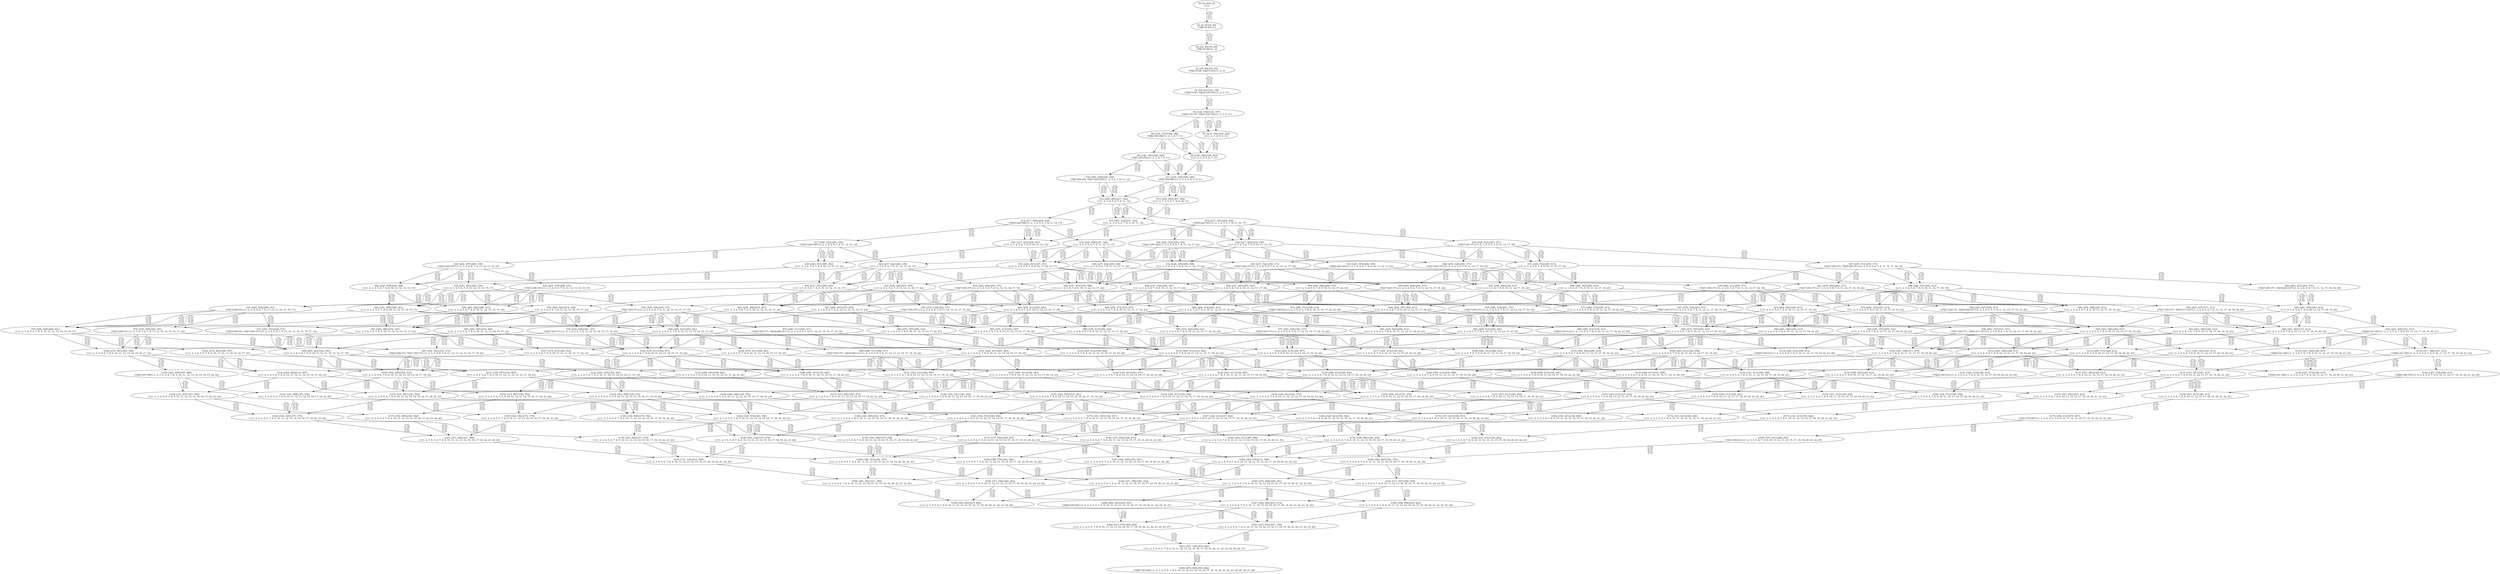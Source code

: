 digraph {
	S0[label="S0: [0, 0] [0, 0] \n{}{}"];
	S1[label="S1: [0, 0] [32, 40] \n{T0J0:32-40}{1}"];
	S2[label="S2: [32, 40] [55, 69] \n{T0J1:55-69}{1, 2}"];
	S3[label="S3: [55, 69] [74, 93] \n{T0J1:55-69, T0J2:74-93}{1, 2, 3}"];
	S4[label="S4: [74, 93] [124, 156] \n{T0J2:74-93, T0J10:124-156}{1, 2, 3, 11}"];
	S5[label="S5: [124, 156] [125, 157] \n{T0J3:125-157, T0J10:124-156}{1, 2, 3, 4, 11}"];
	S6[label="S6: [125, 157] [148, 186] \n{T0J6:148-186}{1, 2, 3, 4, 7, 11}"];
	S7[label="S7: [125, 156] [160, 222] \n{}{1, 2, 3, 4, 5, 6, 11}"];
	S8[label="S8: [148, 186] [200, 250] \n{T0J7:200-250}{1, 2, 3, 4, 7, 8, 11}"];
	S9[label="S9: [148, 186] [160, 223] \n{}{1, 2, 3, 4, 5, 6, 7, 11}"];
	S10[label="S10: [200, 228] [205, 250] \n{T0J7:200-250, T0J11:205-228}{1, 2, 3, 4, 7, 8, 11, 12}"];
	S11[label="S11: [160, 250] [200, 280] \n{T0J7:200-280}{1, 2, 3, 4, 5, 6, 7, 8, 11}"];
	S12[label="S12: [200, 280] [217, 322] \n{}{1, 2, 3, 4, 5, 6, 7, 8, 11, 12}"];
	S13[label="S13: [200, 250] [207, 282] \n{}{1, 2, 3, 4, 5, 6, 7, 8, 9, 10, 11}"];
	S14[label="S14: [217, 308] [228, 322] \n{T0J12:228-308}{1, 2, 3, 4, 5, 6, 7, 8, 11, 12, 13}"];
	S15[label="S15: [217, 305] [220, 322] \n{T0J16:220-305}{1, 2, 3, 4, 5, 6, 7, 8, 11, 12, 17}"];
	S16[label="S16: [207, 312] [217, 322] \n{}{1, 2, 3, 4, 5, 6, 7, 8, 9, 10, 11, 12}"];
	S17[label="S17: [228, 322] [265, 339] \n{T0J13:265-339}{1, 2, 3, 4, 5, 6, 7, 8, 11, 12, 13, 14}"];
	S18[label="S18: [220, 308] [237, 322] \n{}{1, 2, 3, 4, 5, 6, 7, 8, 11, 12, 13, 17}"];
	S19[label="S19: [220, 322] [293, 371] \n{T0J17:293-371}{1, 2, 3, 4, 5, 6, 7, 8, 11, 12, 17, 18}"];
	S20[label="S20: [220, 322] [254, 326] \n{T0J21:254-326}{1, 2, 3, 4, 5, 6, 7, 8, 11, 12, 17, 22}"];
	S21[label="S21: [217, 322] [228, 341] \n{}{1, 2, 3, 4, 5, 6, 7, 8, 9, 10, 11, 12, 13}"];
	S22[label="S22: [217, 322] [224, 338] \n{}{1, 2, 3, 4, 5, 6, 7, 8, 9, 10, 11, 12, 17}"];
	S23[label="S23: [242, 297] [265, 339] \n{T0J14:242-297}{1, 2, 3, 4, 5, 6, 7, 8, 11, 12, 13, 14, 15}"];
	S24[label="S24: [237, 322] [265, 339] \n{}{1, 2, 3, 4, 5, 6, 7, 8, 11, 12, 13, 14, 17}"];
	S25[label="S25: [237, 322] [293, 371] \n{T0J17:293-371}{1, 2, 3, 4, 5, 6, 7, 8, 11, 12, 13, 17, 18}"];
	S26[label="S26: [237, 322] [254, 326] \n{}{1, 2, 3, 4, 5, 6, 7, 8, 11, 12, 13, 17, 22}"];
	S27[label="S27: [245, 311] [293, 371] \n{T0J17:293-371, T0J18:245-311}{1, 2, 3, 4, 5, 6, 7, 8, 11, 12, 17, 18, 19}"];
	S28[label="S28: [254, 326] [293, 371] \n{T0J17:293-371}{1, 2, 3, 4, 5, 6, 7, 8, 11, 12, 17, 18, 22}"];
	S29[label="S29: [228, 341] [265, 382] \n{}{1, 2, 3, 4, 5, 6, 7, 8, 9, 10, 11, 12, 13, 14}"];
	S30[label="S30: [224, 341] [237, 351] \n{}{1, 2, 3, 4, 5, 6, 7, 8, 9, 10, 11, 12, 13, 17}"];
	S31[label="S31: [224, 354] [293, 413] \n{}{1, 2, 3, 4, 5, 6, 7, 8, 9, 10, 11, 12, 17, 18}"];
	S32[label="S32: [224, 338] [254, 368] \n{}{1, 2, 3, 4, 5, 6, 7, 8, 9, 10, 11, 12, 17, 22}"];
	S33[label="S33: [225, 338] [266, 345] \n{T0J22:266-345}{1, 2, 3, 4, 5, 6, 7, 8, 9, 10, 11, 12, 17, 23}"];
	S34[label="S34: [265, 339] [299, 351] \n{T0J15:299-351}{1, 2, 3, 4, 5, 6, 7, 8, 11, 12, 13, 14, 15, 16}"];
	S35[label="S35: [251, 305] [265, 339] \n{}{1, 2, 3, 4, 5, 6, 7, 8, 11, 12, 13, 14, 15, 17}"];
	S36[label="S36: [265, 339] [293, 371] \n{T0J17:293-371}{1, 2, 3, 4, 5, 6, 7, 8, 11, 12, 13, 14, 17, 18}"];
	S37[label="S37: [254, 326] [274, 339] \n{}{1, 2, 3, 4, 5, 6, 7, 8, 11, 12, 13, 14, 17, 22}"];
	S38[label="S38: [262, 311] [293, 371] \n{T0J17:293-371}{1, 2, 3, 4, 5, 6, 7, 8, 11, 12, 13, 17, 18, 19}"];
	S39[label="S39: [254, 326] [293, 371] \n{T0J17:293-371}{1, 2, 3, 4, 5, 6, 7, 8, 11, 12, 13, 17, 18, 22}"];
	S40[label="S40: [283, 327] [293, 371] \n{T0J17:293-371, T0J19:283-327}{1, 2, 3, 4, 5, 6, 7, 8, 11, 12, 17, 18, 19, 20}"];
	S41[label="S41: [279, 326] [293, 371] \n{T0J17:293-371}{1, 2, 3, 4, 5, 6, 7, 8, 11, 12, 17, 18, 19, 22}"];
	S42[label="S42: [242, 359] [265, 382] \n{}{1, 2, 3, 4, 5, 6, 7, 8, 9, 10, 11, 12, 13, 14, 15}"];
	S43[label="S43: [237, 351] [265, 401] \n{}{1, 2, 3, 4, 5, 6, 7, 8, 9, 10, 11, 12, 13, 14, 17}"];
	S44[label="S44: [237, 383] [293, 413] \n{}{1, 2, 3, 4, 5, 6, 7, 8, 9, 10, 11, 12, 13, 17, 18}"];
	S45[label="S45: [237, 367] [254, 368] \n{}{1, 2, 3, 4, 5, 6, 7, 8, 9, 10, 11, 12, 13, 17, 22}"];
	S46[label="S46: [249, 353] [293, 413] \n{}{1, 2, 3, 4, 5, 6, 7, 8, 9, 10, 11, 12, 17, 18, 19}"];
	S47[label="S47: [254, 368] [293, 413] \n{}{1, 2, 3, 4, 5, 6, 7, 8, 9, 10, 11, 12, 17, 18, 22}"];
	S48[label="S48: [237, 345] [266, 367] \n{}{1, 2, 3, 4, 5, 6, 7, 8, 9, 10, 11, 12, 13, 17, 23}"];
	S49[label="S49: [266, 345] [293, 413] \n{}{1, 2, 3, 4, 5, 6, 7, 8, 9, 10, 11, 12, 17, 18, 23}"];
	S50[label="S50: [254, 368] [266, 373] \n{}{1, 2, 3, 4, 5, 6, 7, 8, 9, 10, 11, 12, 17, 22, 23}"];
	S51[label="S51: [265, 339] [299, 351] \n{T0J15:299-351}{1, 2, 3, 4, 5, 6, 7, 8, 11, 12, 13, 14, 15, 16, 17}"];
	S52[label="S52: [265, 339] [293, 371] \n{T0J17:293-371}{1, 2, 3, 4, 5, 6, 7, 8, 11, 12, 13, 14, 15, 17, 18}"];
	S53[label="S53: [265, 326] [274, 339] \n{}{1, 2, 3, 4, 5, 6, 7, 8, 11, 12, 13, 14, 15, 17, 22}"];
	S54[label="S54: [290, 339] [293, 371] \n{T0J17:293-371}{1, 2, 3, 4, 5, 6, 7, 8, 11, 12, 13, 14, 17, 18, 19}"];
	S55[label="S55: [274, 339] [302, 371] \n{T0J17:293-371}{1, 2, 3, 4, 5, 6, 7, 8, 11, 12, 13, 14, 17, 18, 22}"];
	S56[label="S56: [293, 327] [300, 371] \n{T0J17:293-371, T0J19:300-327}{1, 2, 3, 4, 5, 6, 7, 8, 11, 12, 13, 17, 18, 19, 20}"];
	S57[label="S57: [279, 326] [293, 371] \n{T0J17:293-371}{1, 2, 3, 4, 5, 6, 7, 8, 11, 12, 13, 17, 18, 19, 22}"];
	S58[label="S58: [293, 327] [317, 371] \n{T0J17:293-371, T0J19:317-327}{1, 2, 3, 4, 5, 6, 7, 8, 11, 12, 17, 18, 19, 20, 22}"];
	S59[label="S59: [265, 382] [299, 431] \n{}{1, 2, 3, 4, 5, 6, 7, 8, 9, 10, 11, 12, 13, 14, 15, 16}"];
	S60[label="S60: [251, 369] [265, 401] \n{}{1, 2, 3, 4, 5, 6, 7, 8, 9, 10, 11, 12, 13, 14, 15, 17}"];
	S61[label="S61: [265, 413] [293, 443] \n{}{1, 2, 3, 4, 5, 6, 7, 8, 9, 10, 11, 12, 13, 14, 17, 18}"];
	S62[label="S62: [254, 368] [274, 427] \n{}{1, 2, 3, 4, 5, 6, 7, 8, 9, 10, 11, 12, 13, 14, 17, 22}"];
	S63[label="S63: [262, 382] [293, 413] \n{}{1, 2, 3, 4, 5, 6, 7, 8, 9, 10, 11, 12, 13, 17, 18, 19}"];
	S64[label="S64: [254, 397] [293, 413] \n{}{1, 2, 3, 4, 5, 6, 7, 8, 9, 10, 11, 12, 13, 17, 18, 22}"];
	S65[label="S65: [287, 369] [293, 413] \n{}{1, 2, 3, 4, 5, 6, 7, 8, 9, 10, 11, 12, 17, 18, 19, 20}"];
	S66[label="S66: [279, 368] [293, 413] \n{}{1, 2, 3, 4, 5, 6, 7, 8, 9, 10, 11, 12, 17, 18, 19, 22}"];
	S67[label="S67: [265, 367] [278, 405] \n{}{1, 2, 3, 4, 5, 6, 7, 8, 9, 10, 11, 12, 13, 14, 17, 23}"];
	S68[label="S68: [266, 374] [293, 413] \n{}{1, 2, 3, 4, 5, 6, 7, 8, 9, 10, 11, 12, 13, 17, 18, 23}"];
	S69[label="S69: [254, 373] [274, 397] \n{}{1, 2, 3, 4, 5, 6, 7, 8, 9, 10, 11, 12, 13, 17, 22, 23}"];
	S70[label="S70: [290, 353] [293, 413] \n{}{1, 2, 3, 4, 5, 6, 7, 8, 9, 10, 11, 12, 17, 18, 19, 23}"];
	S71[label="S71: [266, 373] [295, 413] \n{}{1, 2, 3, 4, 5, 6, 7, 8, 9, 10, 11, 12, 17, 18, 22, 23}"];
	S72[label="S72: [266, 373] [338, 412] \n{T0J25:338-412}{1, 2, 3, 4, 5, 6, 7, 8, 9, 10, 11, 12, 17, 22, 23, 26}"];
	S73[label="S73: [293, 351] [322, 371] \n{T0J15:299-351, T0J17:293-371}{1, 2, 3, 4, 5, 6, 7, 8, 11, 12, 13, 14, 15, 16, 17, 18}"];
	S74[label="S74: [274, 339] [302, 351] \n{T0J15:299-351}{1, 2, 3, 4, 5, 6, 7, 8, 11, 12, 13, 14, 15, 16, 17, 22}"];
	S75[label="S75: [290, 311] [293, 371] \n{T0J17:293-371, T0J18:290-311}{1, 2, 3, 4, 5, 6, 7, 8, 11, 12, 13, 14, 15, 17, 18, 19}"];
	S76[label="S76: [274, 339] [302, 371] \n{T0J17:293-371}{1, 2, 3, 4, 5, 6, 7, 8, 11, 12, 13, 14, 15, 17, 18, 22}"];
	S77[label="S77: [293, 339] [302, 371] \n{T0J17:293-371}{1, 2, 3, 4, 5, 6, 7, 8, 11, 12, 13, 14, 17, 18, 19, 22}"];
	S78[label="S78: [293, 327] [317, 371] \n{T0J17:293-371, T0J19:317-327}{1, 2, 3, 4, 5, 6, 7, 8, 11, 12, 13, 17, 18, 19, 20, 22}"];
	S79[label="S79: [265, 408] [299, 441] \n{}{1, 2, 3, 4, 5, 6, 7, 8, 9, 10, 11, 12, 13, 14, 15, 16, 17}"];
	S80[label="S80: [265, 431] [293, 443] \n{}{1, 2, 3, 4, 5, 6, 7, 8, 9, 10, 11, 12, 13, 14, 15, 17, 18}"];
	S81[label="S81: [265, 386] [274, 427] \n{}{1, 2, 3, 4, 5, 6, 7, 8, 9, 10, 11, 12, 13, 14, 15, 17, 22}"];
	S82[label="S82: [290, 413] [293, 443] \n{}{1, 2, 3, 4, 5, 6, 7, 8, 9, 10, 11, 12, 13, 14, 17, 18, 19}"];
	S83[label="S83: [274, 413] [302, 457] \n{}{1, 2, 3, 4, 5, 6, 7, 8, 9, 10, 11, 12, 13, 14, 17, 18, 22}"];
	S84[label="S84: [293, 398] [300, 413] \n{}{1, 2, 3, 4, 5, 6, 7, 8, 9, 10, 11, 12, 13, 17, 18, 19, 20}"];
	S85[label="S85: [279, 397] [293, 413] \n{}{1, 2, 3, 4, 5, 6, 7, 8, 9, 10, 11, 12, 13, 17, 18, 19, 22}"];
	S86[label="S86: [293, 369] [317, 413] \n{}{1, 2, 3, 4, 5, 6, 7, 8, 9, 10, 11, 12, 17, 18, 19, 20, 22}"];
	S87[label="S87: [265, 385] [279, 405] \n{}{1, 2, 3, 4, 5, 6, 7, 8, 9, 10, 11, 12, 13, 14, 15, 17, 23}"];
	S88[label="S88: [278, 413] [306, 443] \n{}{1, 2, 3, 4, 5, 6, 7, 8, 9, 10, 11, 12, 13, 14, 17, 18, 23}"];
	S89[label="S89: [274, 397] [295, 433] \n{}{1, 2, 3, 4, 5, 6, 7, 8, 9, 10, 11, 12, 13, 14, 17, 22, 23}"];
	S90[label="S90: [291, 382] [293, 413] \n{}{1, 2, 3, 4, 5, 6, 7, 8, 9, 10, 11, 12, 13, 17, 18, 19, 23}"];
	S91[label="S91: [274, 402] [295, 413] \n{}{1, 2, 3, 4, 5, 6, 7, 8, 9, 10, 11, 12, 13, 17, 18, 22, 23}"];
	S92[label="S92: [293, 364] [321, 413] \n{T0J20:321-364}{1, 2, 3, 4, 5, 6, 7, 8, 9, 10, 11, 12, 17, 18, 19, 20, 21}"];
	S93[label="S93: [293, 369] [328, 413] \n{}{1, 2, 3, 4, 5, 6, 7, 8, 9, 10, 11, 12, 17, 18, 19, 20, 23}"];
	S94[label="S94: [291, 373] [295, 413] \n{}{1, 2, 3, 4, 5, 6, 7, 8, 9, 10, 11, 12, 17, 18, 19, 22, 23}"];
	S95[label="S95: [274, 402] [338, 412] \n{}{1, 2, 3, 4, 5, 6, 7, 8, 9, 10, 11, 12, 13, 17, 22, 23, 26}"];
	S96[label="S96: [295, 412] [338, 413] \n{T0J25:338-412}{1, 2, 3, 4, 5, 6, 7, 8, 9, 10, 11, 12, 17, 18, 22, 23, 26}"];
	S97[label="S97: [302, 351] [331, 371] \n{T0J15:299-351, T0J17:293-371}{1, 2, 3, 4, 5, 6, 7, 8, 11, 12, 13, 14, 15, 16, 17, 18, 22}"];
	S98[label="S98: [299, 311] [302, 371] \n{T0J17:293-371, T0J18:299-311}{1, 2, 3, 4, 5, 6, 7, 8, 11, 12, 13, 14, 15, 17, 18, 19, 22}"];
	S99[label="S99: [293, 443] [322, 503] \n{}{1, 2, 3, 4, 5, 6, 7, 8, 9, 10, 11, 12, 13, 14, 15, 16, 17, 18}"];
	S100[label="S100: [274, 441] [302, 458] \n{}{1, 2, 3, 4, 5, 6, 7, 8, 9, 10, 11, 12, 13, 14, 15, 16, 17, 22}"];
	S101[label="S101: [290, 431] [293, 443] \n{}{1, 2, 3, 4, 5, 6, 7, 8, 9, 10, 11, 12, 13, 14, 15, 17, 18, 19}"];
	S102[label="S102: [274, 431] [302, 457] \n{}{1, 2, 3, 4, 5, 6, 7, 8, 9, 10, 11, 12, 13, 14, 15, 17, 18, 22}"];
	S103[label="S103: [293, 413] [302, 457] \n{}{1, 2, 3, 4, 5, 6, 7, 8, 9, 10, 11, 12, 13, 14, 17, 18, 19, 22}"];
	S104[label="S104: [293, 398] [317, 413] \n{}{1, 2, 3, 4, 5, 6, 7, 8, 9, 10, 11, 12, 13, 17, 18, 19, 20, 22}"];
	S105[label="S105: [279, 405] [306, 457] \n{}{1, 2, 3, 4, 5, 6, 7, 8, 9, 10, 11, 12, 13, 14, 15, 16, 17, 23}"];
	S106[label="S106: [279, 431] [306, 443] \n{}{1, 2, 3, 4, 5, 6, 7, 8, 9, 10, 11, 12, 13, 14, 15, 17, 18, 23}"];
	S107[label="S107: [274, 415] [295, 433] \n{}{1, 2, 3, 4, 5, 6, 7, 8, 9, 10, 11, 12, 13, 14, 15, 17, 22, 23}"];
	S108[label="S108: [293, 413] [328, 458] \n{}{1, 2, 3, 4, 5, 6, 7, 8, 9, 10, 11, 12, 13, 14, 17, 18, 19, 20}"];
	S109[label="S109: [293, 413] [306, 443] \n{}{1, 2, 3, 4, 5, 6, 7, 8, 9, 10, 11, 12, 13, 14, 17, 18, 19, 23}"];
	S110[label="S110: [295, 413] [315, 462] \n{}{1, 2, 3, 4, 5, 6, 7, 8, 9, 10, 11, 12, 13, 14, 17, 18, 22, 23}"];
	S111[label="S111: [300, 393] [321, 413] \n{}{1, 2, 3, 4, 5, 6, 7, 8, 9, 10, 11, 12, 13, 17, 18, 19, 20, 21}"];
	S112[label="S112: [293, 398] [328, 413] \n{}{1, 2, 3, 4, 5, 6, 7, 8, 9, 10, 11, 12, 13, 17, 18, 19, 20, 23}"];
	S113[label="S113: [293, 402] [299, 413] \n{}{1, 2, 3, 4, 5, 6, 7, 8, 9, 10, 11, 12, 13, 17, 18, 19, 22, 23}"];
	S114[label="S114: [317, 368] [327, 413] \n{T0J20:321-364}{1, 2, 3, 4, 5, 6, 7, 8, 9, 10, 11, 12, 17, 18, 19, 20, 21, 22}"];
	S115[label="S115: [295, 373] [329, 413] \n{}{1, 2, 3, 4, 5, 6, 7, 8, 9, 10, 11, 12, 17, 18, 19, 20, 22, 23}"];
	S116[label="S116: [295, 412] [338, 462] \n{}{1, 2, 3, 4, 5, 6, 7, 8, 9, 10, 11, 12, 13, 14, 17, 22, 23, 26}"];
	S117[label="S117: [295, 413] [338, 441] \n{}{1, 2, 3, 4, 5, 6, 7, 8, 9, 10, 11, 12, 13, 17, 18, 22, 23, 26}"];
	S118[label="S118: [321, 364] [328, 413] \n{T0J20:321-364}{1, 2, 3, 4, 5, 6, 7, 8, 9, 10, 11, 12, 17, 18, 19, 20, 21, 23}"];
	S119[label="S119: [295, 412] [338, 413] \n{T0J25:338-412}{1, 2, 3, 4, 5, 6, 7, 8, 9, 10, 11, 12, 17, 18, 19, 22, 23, 26}"];
	S120[label="S120: [302, 458] [330, 533] \n{}{1, 2, 3, 4, 5, 6, 7, 8, 9, 10, 11, 12, 13, 14, 15, 16, 17, 18, 22}"];
	S121[label="S121: [293, 431] [302, 457] \n{}{1, 2, 3, 4, 5, 6, 7, 8, 9, 10, 11, 12, 13, 14, 15, 17, 18, 19, 22}"];
	S122[label="S122: [293, 475] [322, 503] \n{}{1, 2, 3, 4, 5, 6, 7, 8, 9, 10, 11, 12, 13, 14, 15, 16, 17, 18, 19}"];
	S123[label="S123: [306, 457] [334, 503] \n{}{1, 2, 3, 4, 5, 6, 7, 8, 9, 10, 11, 12, 13, 14, 15, 16, 17, 18, 23}"];
	S124[label="S124: [295, 458] [315, 487] \n{}{1, 2, 3, 4, 5, 6, 7, 8, 9, 10, 11, 12, 13, 14, 15, 16, 17, 22, 23}"];
	S125[label="S125: [302, 458] [367, 468] \n{T0J23:367-468}{1, 2, 3, 4, 5, 6, 7, 8, 9, 10, 11, 12, 13, 14, 15, 16, 17, 22, 24}"];
	S126[label="S126: [293, 431] [328, 458] \n{}{1, 2, 3, 4, 5, 6, 7, 8, 9, 10, 11, 12, 13, 14, 15, 17, 18, 19, 20}"];
	S127[label="S127: [293, 431] [306, 443] \n{}{1, 2, 3, 4, 5, 6, 7, 8, 9, 10, 11, 12, 13, 14, 15, 17, 18, 19, 23}"];
	S128[label="S128: [295, 431] [315, 462] \n{}{1, 2, 3, 4, 5, 6, 7, 8, 9, 10, 11, 12, 13, 14, 15, 17, 18, 22, 23}"];
	S129[label="S129: [302, 413] [330, 458] \n{}{1, 2, 3, 4, 5, 6, 7, 8, 9, 10, 11, 12, 13, 14, 17, 18, 19, 20, 22}"];
	S130[label="S130: [299, 413] [320, 462] \n{}{1, 2, 3, 4, 5, 6, 7, 8, 9, 10, 11, 12, 13, 14, 17, 18, 19, 22, 23}"];
	S131[label="S131: [317, 397] [327, 413] \n{}{1, 2, 3, 4, 5, 6, 7, 8, 9, 10, 11, 12, 13, 17, 18, 19, 20, 21, 22}"];
	S132[label="S132: [299, 402] [329, 413] \n{}{1, 2, 3, 4, 5, 6, 7, 8, 9, 10, 11, 12, 13, 17, 18, 19, 20, 22, 23}"];
	S133[label="S133: [295, 430] [338, 462] \n{}{1, 2, 3, 4, 5, 6, 7, 8, 9, 10, 11, 12, 13, 14, 15, 17, 22, 23, 26}"];
	S134[label="S134: [321, 413] [328, 458] \n{}{1, 2, 3, 4, 5, 6, 7, 8, 9, 10, 11, 12, 13, 14, 17, 18, 19, 20, 21}"];
	S135[label="S135: [306, 413] [331, 458] \n{}{1, 2, 3, 4, 5, 6, 7, 8, 9, 10, 11, 12, 13, 14, 17, 18, 19, 20, 23}"];
	S136[label="S136: [315, 441] [343, 473] \n{}{1, 2, 3, 4, 5, 6, 7, 8, 9, 10, 11, 12, 13, 14, 17, 18, 22, 23, 26}"];
	S137[label="S137: [327, 393] [328, 413] \n{}{1, 2, 3, 4, 5, 6, 7, 8, 9, 10, 11, 12, 13, 17, 18, 19, 20, 21, 23}"];
	S138[label="S138: [299, 413] [338, 441] \n{}{1, 2, 3, 4, 5, 6, 7, 8, 9, 10, 11, 12, 13, 17, 18, 19, 22, 23, 26}"];
	S139[label="S139: [327, 373] [329, 413] \n{T0J20:321-364}{1, 2, 3, 4, 5, 6, 7, 8, 9, 10, 11, 12, 17, 18, 19, 20, 21, 22, 23}"];
	S140[label="S140: [327, 378] [366, 413] \n{T0J24:366-378}{1, 2, 3, 4, 5, 6, 7, 8, 9, 10, 11, 12, 17, 18, 19, 20, 21, 22, 25}"];
	S141[label="S141: [329, 412] [338, 413] \n{T0J25:338-412}{1, 2, 3, 4, 5, 6, 7, 8, 9, 10, 11, 12, 17, 18, 19, 20, 22, 23, 26}"];
	S142[label="S142: [302, 490] [330, 533] \n{}{1, 2, 3, 4, 5, 6, 7, 8, 9, 10, 11, 12, 13, 14, 15, 16, 17, 18, 19, 22}"];
	S143[label="S143: [315, 487] [343, 550] \n{}{1, 2, 3, 4, 5, 6, 7, 8, 9, 10, 11, 12, 13, 14, 15, 16, 17, 18, 22, 23}"];
	S144[label="S144: [330, 468] [370, 550] \n{}{1, 2, 3, 4, 5, 6, 7, 8, 9, 10, 11, 12, 13, 14, 15, 16, 17, 18, 22, 24}"];
	S145[label="S145: [302, 431] [330, 458] \n{}{1, 2, 3, 4, 5, 6, 7, 8, 9, 10, 11, 12, 13, 14, 15, 17, 18, 19, 20, 22}"];
	S146[label="S146: [302, 431] [320, 462] \n{}{1, 2, 3, 4, 5, 6, 7, 8, 9, 10, 11, 12, 13, 14, 15, 17, 18, 19, 22, 23}"];
	S147[label="S147: [322, 503] [331, 523] \n{}{1, 2, 3, 4, 5, 6, 7, 8, 9, 10, 11, 12, 13, 14, 15, 16, 17, 18, 19, 20}"];
	S148[label="S148: [306, 489] [334, 503] \n{}{1, 2, 3, 4, 5, 6, 7, 8, 9, 10, 11, 12, 13, 14, 15, 16, 17, 18, 19, 23}"];
	S149[label="S149: [315, 487] [367, 493] \n{}{1, 2, 3, 4, 5, 6, 7, 8, 9, 10, 11, 12, 13, 14, 15, 16, 17, 22, 23, 24}"];
	S150[label="S150: [315, 487] [352, 502] \n{}{1, 2, 3, 4, 5, 6, 7, 8, 9, 10, 11, 12, 13, 14, 15, 16, 17, 22, 23, 26}"];
	S151[label="S151: [327, 431] [328, 458] \n{}{1, 2, 3, 4, 5, 6, 7, 8, 9, 10, 11, 12, 13, 14, 15, 17, 18, 19, 20, 21}"];
	S152[label="S152: [306, 431] [331, 458] \n{}{1, 2, 3, 4, 5, 6, 7, 8, 9, 10, 11, 12, 13, 14, 15, 17, 18, 19, 20, 23}"];
	S153[label="S153: [315, 459] [343, 473] \n{}{1, 2, 3, 4, 5, 6, 7, 8, 9, 10, 11, 12, 13, 14, 15, 17, 18, 22, 23, 26}"];
	S154[label="S154: [327, 413] [336, 458] \n{}{1, 2, 3, 4, 5, 6, 7, 8, 9, 10, 11, 12, 13, 14, 17, 18, 19, 20, 21, 22}"];
	S155[label="S155: [320, 413] [337, 462] \n{}{1, 2, 3, 4, 5, 6, 7, 8, 9, 10, 11, 12, 13, 14, 17, 18, 19, 20, 22, 23}"];
	S156[label="S156: [320, 441] [343, 473] \n{}{1, 2, 3, 4, 5, 6, 7, 8, 9, 10, 11, 12, 13, 14, 17, 18, 19, 22, 23, 26}"];
	S157[label="S157: [327, 402] [333, 413] \n{}{1, 2, 3, 4, 5, 6, 7, 8, 9, 10, 11, 12, 13, 17, 18, 19, 20, 21, 22, 23}"];
	S158[label="S158: [327, 407] [366, 413] \n{}{1, 2, 3, 4, 5, 6, 7, 8, 9, 10, 11, 12, 13, 17, 18, 19, 20, 21, 22, 25}"];
	S159[label="S159: [329, 413] [338, 441] \n{}{1, 2, 3, 4, 5, 6, 7, 8, 9, 10, 11, 12, 13, 17, 18, 19, 20, 22, 23, 26}"];
	S160[label="S160: [328, 413] [340, 458] \n{}{1, 2, 3, 4, 5, 6, 7, 8, 9, 10, 11, 12, 13, 14, 17, 18, 19, 20, 21, 23}"];
	S161[label="S161: [330, 533] [340, 538] \n{}{1, 2, 3, 4, 5, 6, 7, 8, 9, 10, 11, 12, 13, 14, 15, 16, 17, 18, 19, 20, 22}"];
	S162[label="S162: [320, 519] [343, 550] \n{}{1, 2, 3, 4, 5, 6, 7, 8, 9, 10, 11, 12, 13, 14, 15, 16, 17, 18, 19, 22, 23}"];
	S163[label="S163: [330, 500] [370, 550] \n{}{1, 2, 3, 4, 5, 6, 7, 8, 9, 10, 11, 12, 13, 14, 15, 16, 17, 18, 19, 22, 24}"];
	S164[label="S164: [343, 493] [371, 579] \n{}{1, 2, 3, 4, 5, 6, 7, 8, 9, 10, 11, 12, 13, 14, 15, 16, 17, 18, 22, 23, 24}"];
	S165[label="S165: [343, 502] [372, 579] \n{}{1, 2, 3, 4, 5, 6, 7, 8, 9, 10, 11, 12, 13, 14, 15, 16, 17, 18, 22, 23, 26}"];
	S166[label="S166: [330, 431] [336, 458] \n{}{1, 2, 3, 4, 5, 6, 7, 8, 9, 10, 11, 12, 13, 14, 15, 17, 18, 19, 20, 21, 22}"];
	S167[label="S167: [320, 431] [337, 462] \n{}{1, 2, 3, 4, 5, 6, 7, 8, 9, 10, 11, 12, 13, 14, 15, 17, 18, 19, 20, 22, 23}"];
	S168[label="S168: [320, 459] [343, 473] \n{}{1, 2, 3, 4, 5, 6, 7, 8, 9, 10, 11, 12, 13, 14, 15, 17, 18, 19, 22, 23, 26}"];
	S169[label="S169: [328, 523] [356, 546] \n{}{1, 2, 3, 4, 5, 6, 7, 8, 9, 10, 11, 12, 13, 14, 15, 16, 17, 18, 19, 20, 21}"];
	S170[label="S170: [331, 503] [344, 537] \n{}{1, 2, 3, 4, 5, 6, 7, 8, 9, 10, 11, 12, 13, 14, 15, 16, 17, 18, 19, 20, 23}"];
	S171[label="S171: [352, 493] [383, 502] \n{}{1, 2, 3, 4, 5, 6, 7, 8, 9, 10, 11, 12, 13, 14, 15, 16, 17, 22, 23, 24, 26}"];
	S172[label="S172: [331, 431] [340, 458] \n{}{1, 2, 3, 4, 5, 6, 7, 8, 9, 10, 11, 12, 13, 14, 15, 17, 18, 19, 20, 21, 23}"];
	S173[label="S173: [333, 413] [354, 462] \n{}{1, 2, 3, 4, 5, 6, 7, 8, 9, 10, 11, 12, 13, 14, 17, 18, 19, 20, 21, 22, 23}"];
	S174[label="S174: [337, 441] [358, 473] \n{}{1, 2, 3, 4, 5, 6, 7, 8, 9, 10, 11, 12, 13, 14, 17, 18, 19, 20, 22, 23, 26}"];
	S175[label="S175: [366, 413] [375, 467] \n{T0J13:375-467}{1, 2, 3, 4, 5, 6, 7, 8, 9, 10, 11, 12, 13, 14, 17, 18, 19, 20, 21, 22, 25}"];
	S176[label="S176: [336, 546] [364, 576] \n{}{1, 2, 3, 4, 5, 6, 7, 8, 9, 10, 11, 12, 13, 14, 15, 16, 17, 18, 19, 20, 21, 22}"];
	S177[label="S177: [337, 550] [358, 567] \n{}{1, 2, 3, 4, 5, 6, 7, 8, 9, 10, 11, 12, 13, 14, 15, 16, 17, 18, 19, 20, 22, 23}"];
	S178[label="S178: [340, 548] [370, 550] \n{}{1, 2, 3, 4, 5, 6, 7, 8, 9, 10, 11, 12, 13, 14, 15, 16, 17, 18, 19, 20, 22, 24}"];
	S179[label="S179: [343, 525] [371, 579] \n{}{1, 2, 3, 4, 5, 6, 7, 8, 9, 10, 11, 12, 13, 14, 15, 16, 17, 18, 19, 22, 23, 24}"];
	S180[label="S180: [343, 534] [372, 579] \n{}{1, 2, 3, 4, 5, 6, 7, 8, 9, 10, 11, 12, 13, 14, 15, 16, 17, 18, 19, 22, 23, 26}"];
	S181[label="S181: [371, 502] [411, 585] \n{}{1, 2, 3, 4, 5, 6, 7, 8, 9, 10, 11, 12, 13, 14, 15, 16, 17, 18, 22, 23, 24, 26}"];
	S182[label="S182: [337, 431] [354, 462] \n{}{1, 2, 3, 4, 5, 6, 7, 8, 9, 10, 11, 12, 13, 14, 15, 17, 18, 19, 20, 21, 22, 23}"];
	S183[label="S183: [337, 459] [358, 473] \n{}{1, 2, 3, 4, 5, 6, 7, 8, 9, 10, 11, 12, 13, 14, 15, 17, 18, 19, 20, 22, 23, 26}"];
	S184[label="S184: [340, 537] [365, 546] \n{}{1, 2, 3, 4, 5, 6, 7, 8, 9, 10, 11, 12, 13, 14, 15, 16, 17, 18, 19, 20, 21, 23}"];
	S185[label="S185: [375, 431] [380, 467] \n{T0J14:380-431}{1, 2, 3, 4, 5, 6, 7, 8, 9, 10, 11, 12, 13, 14, 15, 17, 18, 19, 20, 21, 22, 25}"];
	S186[label="S186: [354, 576] [371, 598] \n{}{1, 2, 3, 4, 5, 6, 7, 8, 9, 10, 11, 12, 13, 14, 15, 16, 17, 18, 19, 20, 21, 22, 23}"];
	S187[label="S187: [364, 550] [374, 591] \n{}{1, 2, 3, 4, 5, 6, 7, 8, 9, 10, 11, 12, 13, 14, 15, 16, 17, 18, 19, 20, 21, 22, 24}"];
	S188[label="S188: [364, 467] [381, 576] \n{}{1, 2, 3, 4, 5, 6, 7, 8, 9, 10, 11, 12, 13, 14, 15, 16, 17, 18, 19, 20, 21, 22, 25}"];
	S189[label="S189: [358, 573] [381, 579] \n{}{1, 2, 3, 4, 5, 6, 7, 8, 9, 10, 11, 12, 13, 14, 15, 16, 17, 18, 19, 20, 22, 23, 24}"];
	S190[label="S190: [358, 579] [381, 582] \n{}{1, 2, 3, 4, 5, 6, 7, 8, 9, 10, 11, 12, 13, 14, 15, 16, 17, 18, 19, 20, 22, 23, 26}"];
	S191[label="S191: [371, 534] [411, 585] \n{}{1, 2, 3, 4, 5, 6, 7, 8, 9, 10, 11, 12, 13, 14, 15, 16, 17, 18, 19, 22, 23, 24, 26}"];
	S192[label="S192: [371, 598] [392, 662] \n{}{1, 2, 3, 4, 5, 6, 7, 8, 9, 10, 11, 12, 13, 14, 15, 16, 17, 18, 19, 20, 21, 22, 23, 24}"];
	S193[label="S193: [371, 587] [399, 598] \n{}{1, 2, 3, 4, 5, 6, 7, 8, 9, 10, 11, 12, 13, 14, 15, 16, 17, 18, 19, 20, 21, 22, 23, 25}"];
	S194[label="S194: [371, 598] [392, 622] \n{}{1, 2, 3, 4, 5, 6, 7, 8, 9, 10, 11, 12, 13, 14, 15, 16, 17, 18, 19, 20, 21, 22, 23, 26}"];
	S195[label="S195: [374, 468] [409, 591] \n{}{1, 2, 3, 4, 5, 6, 7, 8, 9, 10, 11, 12, 13, 14, 15, 16, 17, 18, 19, 20, 21, 22, 24, 25}"];
	S196[label="S196: [381, 582] [411, 585] \n{}{1, 2, 3, 4, 5, 6, 7, 8, 9, 10, 11, 12, 13, 14, 15, 16, 17, 18, 19, 20, 22, 23, 24, 26}"];
	S197[label="S197: [392, 659] [415, 673] \n{}{1, 2, 3, 4, 5, 6, 7, 8, 9, 10, 11, 12, 13, 14, 15, 16, 17, 18, 19, 20, 21, 22, 23, 24, 25}"];
	S198[label="S198: [392, 662] [415, 693] \n{}{1, 2, 3, 4, 5, 6, 7, 8, 9, 10, 11, 12, 13, 14, 15, 16, 17, 18, 19, 20, 21, 22, 23, 24, 26}"];
	S199[label="S199: [392, 598] [416, 622] \n{}{1, 2, 3, 4, 5, 6, 7, 8, 9, 10, 11, 12, 13, 14, 15, 16, 17, 18, 19, 20, 21, 22, 23, 25, 26}"];
	S200[label="S200: [409, 463] [438, 591] \n{T0J26:438-463}{1, 2, 3, 4, 5, 6, 7, 8, 9, 10, 11, 12, 13, 14, 15, 16, 17, 18, 19, 20, 21, 22, 24, 25, 27}"];
	S201[label="S201: [415, 693] [437, 750] \n{}{1, 2, 3, 4, 5, 6, 7, 8, 9, 10, 11, 12, 13, 14, 15, 16, 17, 18, 19, 20, 21, 22, 23, 24, 25, 26}"];
	S202[label="S202: [415, 673] [450, 682] \n{}{1, 2, 3, 4, 5, 6, 7, 8, 9, 10, 11, 12, 13, 14, 15, 16, 17, 18, 19, 20, 21, 22, 23, 24, 25, 27}"];
	S203[label="S203: [437, 750] [479, 800] \n{}{1, 2, 3, 4, 5, 6, 7, 8, 9, 10, 11, 12, 13, 14, 15, 16, 17, 18, 19, 20, 21, 22, 23, 24, 25, 26, 27}"];
	S204[label="S204: [479, 800] [503, 882] \n{T0J27:503-882}{1, 2, 3, 4, 5, 6, 7, 8, 9, 10, 11, 12, 13, 14, 15, 16, 17, 18, 19, 20, 21, 22, 23, 24, 25, 26, 27, 28}"];
	S0 -> S1[label="T0 J0\nDL=1500\nES=0\nLS=0\nEF=32\nLF=40",fontsize=8];
	S1 -> S2[label="T0 J1\nDL=1500\nES=32\nLS=40\nEF=55\nLF=69",fontsize=8];
	S2 -> S3[label="T0 J2\nDL=1500\nES=32\nLS=40\nEF=74\nLF=93",fontsize=8];
	S3 -> S4[label="T0 J10\nDL=1500\nES=55\nLS=69\nEF=124\nLF=156",fontsize=8];
	S4 -> S5[label="T0 J3\nDL=1500\nES=74\nLS=93\nEF=125\nLF=157",fontsize=8];
	S5 -> S7[label="T0 J4\nDL=1500\nES=125\nLS=156\nEF=177\nLF=222",fontsize=8];
	S5 -> S7[label="T0 J5\nDL=1500\nES=125\nLS=156\nEF=160\nLF=200",fontsize=8];
	S5 -> S6[label="T0 J6\nDL=1500\nES=124\nLS=156\nEF=148\nLF=186",fontsize=8];
	S6 -> S9[label="T0 J4\nDL=1500\nES=125\nLS=157\nEF=177\nLF=223",fontsize=8];
	S6 -> S9[label="T0 J5\nDL=1500\nES=125\nLS=157\nEF=160\nLF=201",fontsize=8];
	S6 -> S8[label="T0 J7\nDL=1500\nES=125\nLS=156\nEF=200\nLF=250",fontsize=8];
	S7 -> S9[label="T0 J6\nDL=1500\nES=125\nLS=156\nEF=149\nLF=186",fontsize=8];
	S8 -> S11[label="T0 J4\nDL=1500\nES=148\nLS=186\nEF=200\nLF=252",fontsize=8];
	S8 -> S11[label="T0 J5\nDL=1500\nES=148\nLS=186\nEF=183\nLF=230",fontsize=8];
	S8 -> S10[label="T0 J11\nDL=1500\nES=148\nLS=156\nEF=205\nLF=228",fontsize=8];
	S9 -> S11[label="T0 J7\nDL=1500\nES=148\nLS=186\nEF=223\nLF=280",fontsize=8];
	S10 -> S12[label="T0 J4\nDL=1500\nES=200\nLS=228\nEF=252\nLF=294",fontsize=8];
	S10 -> S12[label="T0 J5\nDL=1500\nES=200\nLS=228\nEF=235\nLF=272",fontsize=8];
	S11 -> S13[label="T0 J8\nDL=1500\nES=200\nLS=250\nEF=207\nLF=259",fontsize=8];
	S11 -> S13[label="T0 J9\nDL=1500\nES=200\nLS=250\nEF=225\nLF=282",fontsize=8];
	S11 -> S12[label="T0 J11\nDL=1500\nES=160\nLS=250\nEF=217\nLF=322",fontsize=8];
	S12 -> S16[label="T0 J8\nDL=1500\nES=200\nLS=280\nEF=207\nLF=289",fontsize=8];
	S12 -> S16[label="T0 J9\nDL=1500\nES=200\nLS=280\nEF=225\nLF=312",fontsize=8];
	S12 -> S14[label="T0 J12\nDL=1500\nES=205\nLS=279\nEF=228\nLF=308",fontsize=8];
	S12 -> S15[label="T0 J16\nDL=1500\nES=200\nLS=279\nEF=220\nLF=305",fontsize=8];
	S13 -> S16[label="T0 J11\nDL=1500\nES=200\nLS=250\nEF=257\nLF=322",fontsize=8];
	S14 -> S21[label="T0 J8\nDL=1500\nES=217\nLS=308\nEF=224\nLF=317",fontsize=8];
	S14 -> S21[label="T0 J9\nDL=1500\nES=217\nLS=308\nEF=242\nLF=340",fontsize=8];
	S14 -> S17[label="T0 J13\nDL=1500\nES=217\nLS=279\nEF=265\nLF=339",fontsize=8];
	S14 -> S18[label="T0 J16\nDL=1500\nES=217\nLS=279\nEF=237\nLF=305",fontsize=8];
	S15 -> S22[label="T0 J8\nDL=1500\nES=217\nLS=305\nEF=224\nLF=314",fontsize=8];
	S15 -> S22[label="T0 J9\nDL=1500\nES=217\nLS=305\nEF=242\nLF=337",fontsize=8];
	S15 -> S18[label="T0 J12\nDL=1500\nES=217\nLS=279\nEF=240\nLF=308",fontsize=8];
	S15 -> S19[label="T0 J17\nDL=1500\nES=220\nLS=279\nEF=293\nLF=371",fontsize=8];
	S15 -> S20[label="T0 J21\nDL=1500\nES=217\nLS=279\nEF=254\nLF=326",fontsize=8];
	S16 -> S21[label="T0 J12\nDL=1500\nES=207\nLS=312\nEF=230\nLF=341",fontsize=8];
	S16 -> S22[label="T0 J16\nDL=1500\nES=207\nLS=312\nEF=227\nLF=338",fontsize=8];
	S17 -> S29[label="T0 J8\nDL=1500\nES=228\nLS=322\nEF=235\nLF=331",fontsize=8];
	S17 -> S29[label="T0 J9\nDL=1500\nES=228\nLS=322\nEF=253\nLF=354",fontsize=8];
	S17 -> S23[label="T0 J14\nDL=1500\nES=228\nLS=279\nEF=242\nLF=297",fontsize=8];
	S17 -> S24[label="T0 J16\nDL=1500\nES=228\nLS=279\nEF=248\nLF=305",fontsize=8];
	S18 -> S30[label="T0 J8\nDL=1500\nES=220\nLS=308\nEF=227\nLF=317",fontsize=8];
	S18 -> S30[label="T0 J9\nDL=1500\nES=220\nLS=308\nEF=245\nLF=340",fontsize=8];
	S18 -> S24[label="T0 J13\nDL=1500\nES=220\nLS=279\nEF=268\nLF=339",fontsize=8];
	S18 -> S25[label="T0 J17\nDL=1500\nES=220\nLS=279\nEF=293\nLF=371",fontsize=8];
	S18 -> S26[label="T0 J21\nDL=1500\nES=220\nLS=279\nEF=257\nLF=326",fontsize=8];
	S19 -> S31[label="T0 J8\nDL=1500\nES=220\nLS=322\nEF=227\nLF=331",fontsize=8];
	S19 -> S31[label="T0 J9\nDL=1500\nES=220\nLS=322\nEF=245\nLF=354",fontsize=8];
	S19 -> S25[label="T0 J12\nDL=1500\nES=220\nLS=279\nEF=243\nLF=308",fontsize=8];
	S19 -> S27[label="T0 J18\nDL=1500\nES=220\nLS=279\nEF=245\nLF=311",fontsize=8];
	S19 -> S28[label="T0 J21\nDL=1500\nES=220\nLS=279\nEF=257\nLF=326",fontsize=8];
	S20 -> S32[label="T0 J8\nDL=1500\nES=220\nLS=322\nEF=227\nLF=331",fontsize=8];
	S20 -> S32[label="T0 J9\nDL=1500\nES=220\nLS=322\nEF=245\nLF=354",fontsize=8];
	S20 -> S26[label="T0 J12\nDL=1500\nES=220\nLS=279\nEF=243\nLF=308",fontsize=8];
	S20 -> S28[label="T0 J17\nDL=1500\nES=220\nLS=279\nEF=293\nLF=371",fontsize=8];
	S21 -> S29[label="T0 J13\nDL=1500\nES=217\nLS=322\nEF=265\nLF=382",fontsize=8];
	S21 -> S30[label="T0 J16\nDL=1500\nES=217\nLS=321\nEF=237\nLF=347",fontsize=8];
	S22 -> S30[label="T0 J12\nDL=1500\nES=217\nLS=322\nEF=240\nLF=351",fontsize=8];
	S22 -> S31[label="T0 J17\nDL=1500\nES=220\nLS=321\nEF=293\nLF=413",fontsize=8];
	S22 -> S32[label="T0 J21\nDL=1500\nES=217\nLS=321\nEF=254\nLF=368",fontsize=8];
	S22 -> S33[label="T0 J22\nDL=1500\nES=225\nLS=293\nEF=266\nLF=345",fontsize=8];
	S23 -> S42[label="T0 J8\nDL=1500\nES=242\nLS=297\nEF=249\nLF=306",fontsize=8];
	S23 -> S42[label="T0 J9\nDL=1500\nES=242\nLS=297\nEF=267\nLF=329",fontsize=8];
	S23 -> S34[label="T0 J15\nDL=1500\nES=242\nLS=279\nEF=299\nLF=351",fontsize=8];
	S23 -> S35[label="T0 J16\nDL=1500\nES=242\nLS=279\nEF=262\nLF=305",fontsize=8];
	S24 -> S43[label="T0 J8\nDL=1500\nES=237\nLS=322\nEF=244\nLF=331",fontsize=8];
	S24 -> S43[label="T0 J9\nDL=1500\nES=237\nLS=322\nEF=262\nLF=354",fontsize=8];
	S24 -> S35[label="T0 J14\nDL=1500\nES=237\nLS=279\nEF=251\nLF=297",fontsize=8];
	S24 -> S36[label="T0 J17\nDL=1500\nES=237\nLS=279\nEF=310\nLF=371",fontsize=8];
	S24 -> S37[label="T0 J21\nDL=1500\nES=237\nLS=279\nEF=274\nLF=326",fontsize=8];
	S25 -> S44[label="T0 J8\nDL=1500\nES=237\nLS=322\nEF=244\nLF=331",fontsize=8];
	S25 -> S44[label="T0 J9\nDL=1500\nES=237\nLS=322\nEF=262\nLF=354",fontsize=8];
	S25 -> S36[label="T0 J13\nDL=1500\nES=237\nLS=279\nEF=285\nLF=339",fontsize=8];
	S25 -> S38[label="T0 J18\nDL=1500\nES=237\nLS=279\nEF=262\nLF=311",fontsize=8];
	S25 -> S39[label="T0 J21\nDL=1500\nES=237\nLS=279\nEF=274\nLF=326",fontsize=8];
	S26 -> S45[label="T0 J8\nDL=1500\nES=237\nLS=322\nEF=244\nLF=331",fontsize=8];
	S26 -> S45[label="T0 J9\nDL=1500\nES=237\nLS=322\nEF=262\nLF=354",fontsize=8];
	S26 -> S37[label="T0 J13\nDL=1500\nES=237\nLS=279\nEF=285\nLF=339",fontsize=8];
	S26 -> S39[label="T0 J17\nDL=1500\nES=237\nLS=279\nEF=310\nLF=371",fontsize=8];
	S27 -> S46[label="T0 J8\nDL=1500\nES=245\nLS=311\nEF=252\nLF=320",fontsize=8];
	S27 -> S46[label="T0 J9\nDL=1500\nES=245\nLS=311\nEF=270\nLF=343",fontsize=8];
	S27 -> S38[label="T0 J12\nDL=1500\nES=245\nLS=279\nEF=268\nLF=308",fontsize=8];
	S27 -> S40[label="T0 J19\nDL=1500\nES=245\nLS=279\nEF=283\nLF=327",fontsize=8];
	S27 -> S41[label="T0 J21\nDL=1500\nES=245\nLS=279\nEF=282\nLF=326",fontsize=8];
	S28 -> S47[label="T0 J8\nDL=1500\nES=254\nLS=326\nEF=261\nLF=335",fontsize=8];
	S28 -> S47[label="T0 J9\nDL=1500\nES=254\nLS=326\nEF=279\nLF=358",fontsize=8];
	S28 -> S39[label="T0 J12\nDL=1500\nES=254\nLS=279\nEF=277\nLF=308",fontsize=8];
	S28 -> S41[label="T0 J18\nDL=1500\nES=254\nLS=279\nEF=279\nLF=311",fontsize=8];
	S29 -> S42[label="T0 J14\nDL=1500\nES=228\nLS=341\nEF=242\nLF=359",fontsize=8];
	S29 -> S43[label="T0 J16\nDL=1500\nES=228\nLS=321\nEF=248\nLF=347",fontsize=8];
	S30 -> S43[label="T0 J13\nDL=1500\nES=224\nLS=341\nEF=272\nLF=401",fontsize=8];
	S30 -> S44[label="T0 J17\nDL=1500\nES=224\nLS=321\nEF=297\nLF=413",fontsize=8];
	S30 -> S45[label="T0 J21\nDL=1500\nES=224\nLS=321\nEF=261\nLF=368",fontsize=8];
	S30 -> S48[label="T0 J22\nDL=1500\nES=225\nLS=293\nEF=266\nLF=345",fontsize=8];
	S31 -> S44[label="T0 J12\nDL=1500\nES=224\nLS=354\nEF=247\nLF=383",fontsize=8];
	S31 -> S46[label="T0 J18\nDL=1500\nES=224\nLS=321\nEF=249\nLF=353",fontsize=8];
	S31 -> S47[label="T0 J21\nDL=1500\nES=224\nLS=321\nEF=261\nLF=368",fontsize=8];
	S31 -> S49[label="T0 J22\nDL=1500\nES=225\nLS=293\nEF=266\nLF=345",fontsize=8];
	S32 -> S45[label="T0 J12\nDL=1500\nES=224\nLS=338\nEF=247\nLF=367",fontsize=8];
	S32 -> S47[label="T0 J17\nDL=1500\nES=224\nLS=321\nEF=297\nLF=413",fontsize=8];
	S32 -> S50[label="T0 J22\nDL=1500\nES=225\nLS=321\nEF=266\nLF=373",fontsize=8];
	S33 -> S48[label="T0 J12\nDL=1500\nES=225\nLS=338\nEF=248\nLF=367",fontsize=8];
	S33 -> S49[label="T0 J17\nDL=1500\nES=225\nLS=321\nEF=298\nLF=413",fontsize=8];
	S33 -> S50[label="T0 J21\nDL=1500\nES=225\nLS=321\nEF=262\nLF=368",fontsize=8];
	S34 -> S59[label="T0 J8\nDL=1500\nES=265\nLS=339\nEF=272\nLF=348",fontsize=8];
	S34 -> S59[label="T0 J9\nDL=1500\nES=265\nLS=339\nEF=290\nLF=371",fontsize=8];
	S34 -> S51[label="T0 J16\nDL=1500\nES=265\nLS=279\nEF=285\nLF=305",fontsize=8];
	S35 -> S60[label="T0 J8\nDL=1500\nES=251\nLS=305\nEF=258\nLF=314",fontsize=8];
	S35 -> S60[label="T0 J9\nDL=1500\nES=251\nLS=305\nEF=276\nLF=337",fontsize=8];
	S35 -> S51[label="T0 J15\nDL=1500\nES=251\nLS=279\nEF=308\nLF=351",fontsize=8];
	S35 -> S52[label="T0 J17\nDL=1500\nES=251\nLS=279\nEF=324\nLF=371",fontsize=8];
	S35 -> S53[label="T0 J21\nDL=1500\nES=251\nLS=279\nEF=288\nLF=326",fontsize=8];
	S36 -> S61[label="T0 J8\nDL=1500\nES=265\nLS=339\nEF=272\nLF=348",fontsize=8];
	S36 -> S61[label="T0 J9\nDL=1500\nES=265\nLS=339\nEF=290\nLF=371",fontsize=8];
	S36 -> S52[label="T0 J14\nDL=1500\nES=265\nLS=279\nEF=279\nLF=297",fontsize=8];
	S36 -> S54[label="T0 J18\nDL=1500\nES=265\nLS=279\nEF=290\nLF=311",fontsize=8];
	S36 -> S55[label="T0 J21\nDL=1500\nES=265\nLS=279\nEF=302\nLF=326",fontsize=8];
	S37 -> S62[label="T0 J8\nDL=1500\nES=254\nLS=326\nEF=261\nLF=335",fontsize=8];
	S37 -> S62[label="T0 J9\nDL=1500\nES=254\nLS=326\nEF=279\nLF=358",fontsize=8];
	S37 -> S53[label="T0 J14\nDL=1500\nES=254\nLS=279\nEF=268\nLF=297",fontsize=8];
	S37 -> S55[label="T0 J17\nDL=1500\nES=254\nLS=279\nEF=327\nLF=371",fontsize=8];
	S38 -> S63[label="T0 J8\nDL=1500\nES=262\nLS=311\nEF=269\nLF=320",fontsize=8];
	S38 -> S63[label="T0 J9\nDL=1500\nES=262\nLS=311\nEF=287\nLF=343",fontsize=8];
	S38 -> S54[label="T0 J13\nDL=1500\nES=262\nLS=279\nEF=310\nLF=339",fontsize=8];
	S38 -> S56[label="T0 J19\nDL=1500\nES=262\nLS=279\nEF=300\nLF=327",fontsize=8];
	S38 -> S57[label="T0 J21\nDL=1500\nES=262\nLS=279\nEF=299\nLF=326",fontsize=8];
	S39 -> S64[label="T0 J8\nDL=1500\nES=254\nLS=326\nEF=261\nLF=335",fontsize=8];
	S39 -> S64[label="T0 J9\nDL=1500\nES=254\nLS=326\nEF=279\nLF=358",fontsize=8];
	S39 -> S55[label="T0 J13\nDL=1500\nES=254\nLS=279\nEF=302\nLF=339",fontsize=8];
	S39 -> S57[label="T0 J18\nDL=1500\nES=254\nLS=279\nEF=279\nLF=311",fontsize=8];
	S40 -> S65[label="T0 J8\nDL=1500\nES=283\nLS=327\nEF=290\nLF=336",fontsize=8];
	S40 -> S65[label="T0 J9\nDL=1500\nES=283\nLS=327\nEF=308\nLF=359",fontsize=8];
	S41 -> S66[label="T0 J8\nDL=1500\nES=279\nLS=326\nEF=286\nLF=335",fontsize=8];
	S41 -> S66[label="T0 J9\nDL=1500\nES=279\nLS=326\nEF=304\nLF=358",fontsize=8];
	S41 -> S57[label="T0 J12\nDL=1500\nES=279\nLS=279\nEF=302\nLF=308",fontsize=8];
	S41 -> S58[label="T0 J19\nDL=1500\nES=279\nLS=279\nEF=317\nLF=327",fontsize=8];
	S42 -> S59[label="T0 J15\nDL=1500\nES=242\nLS=359\nEF=299\nLF=431",fontsize=8];
	S42 -> S60[label="T0 J16\nDL=1500\nES=242\nLS=321\nEF=262\nLF=347",fontsize=8];
	S43 -> S60[label="T0 J14\nDL=1500\nES=237\nLS=351\nEF=251\nLF=369",fontsize=8];
	S43 -> S61[label="T0 J17\nDL=1500\nES=237\nLS=321\nEF=310\nLF=413",fontsize=8];
	S43 -> S62[label="T0 J21\nDL=1500\nES=237\nLS=321\nEF=274\nLF=368",fontsize=8];
	S43 -> S67[label="T0 J22\nDL=1500\nES=237\nLS=293\nEF=278\nLF=345",fontsize=8];
	S44 -> S61[label="T0 J13\nDL=1500\nES=237\nLS=383\nEF=285\nLF=443",fontsize=8];
	S44 -> S63[label="T0 J18\nDL=1500\nES=237\nLS=321\nEF=262\nLF=353",fontsize=8];
	S44 -> S64[label="T0 J21\nDL=1500\nES=237\nLS=321\nEF=274\nLF=368",fontsize=8];
	S44 -> S68[label="T0 J22\nDL=1500\nES=237\nLS=293\nEF=278\nLF=345",fontsize=8];
	S45 -> S62[label="T0 J13\nDL=1500\nES=237\nLS=367\nEF=285\nLF=427",fontsize=8];
	S45 -> S64[label="T0 J17\nDL=1500\nES=237\nLS=321\nEF=310\nLF=413",fontsize=8];
	S45 -> S69[label="T0 J22\nDL=1500\nES=237\nLS=321\nEF=278\nLF=373",fontsize=8];
	S46 -> S63[label="T0 J12\nDL=1500\nES=249\nLS=353\nEF=272\nLF=382",fontsize=8];
	S46 -> S65[label="T0 J19\nDL=1500\nES=249\nLS=321\nEF=287\nLF=369",fontsize=8];
	S46 -> S66[label="T0 J21\nDL=1500\nES=249\nLS=321\nEF=286\nLF=368",fontsize=8];
	S46 -> S70[label="T0 J22\nDL=1500\nES=249\nLS=293\nEF=290\nLF=345",fontsize=8];
	S47 -> S64[label="T0 J12\nDL=1500\nES=254\nLS=368\nEF=277\nLF=397",fontsize=8];
	S47 -> S66[label="T0 J18\nDL=1500\nES=254\nLS=321\nEF=279\nLF=353",fontsize=8];
	S47 -> S71[label="T0 J22\nDL=1500\nES=254\nLS=321\nEF=295\nLF=373",fontsize=8];
	S48 -> S67[label="T0 J13\nDL=1500\nES=237\nLS=345\nEF=285\nLF=405",fontsize=8];
	S48 -> S68[label="T0 J17\nDL=1500\nES=237\nLS=321\nEF=310\nLF=413",fontsize=8];
	S48 -> S69[label="T0 J21\nDL=1500\nES=237\nLS=321\nEF=274\nLF=368",fontsize=8];
	S49 -> S68[label="T0 J12\nDL=1500\nES=266\nLS=345\nEF=289\nLF=374",fontsize=8];
	S49 -> S70[label="T0 J18\nDL=1500\nES=266\nLS=321\nEF=291\nLF=353",fontsize=8];
	S49 -> S71[label="T0 J21\nDL=1500\nES=266\nLS=321\nEF=303\nLF=368",fontsize=8];
	S50 -> S69[label="T0 J12\nDL=1500\nES=254\nLS=368\nEF=277\nLF=397",fontsize=8];
	S50 -> S71[label="T0 J17\nDL=1500\nES=254\nLS=321\nEF=327\nLF=413",fontsize=8];
	S50 -> S72[label="T0 J25\nDL=1500\nES=266\nLS=321\nEF=338\nLF=412",fontsize=8];
	S51 -> S79[label="T0 J8\nDL=1500\nES=265\nLS=339\nEF=272\nLF=348",fontsize=8];
	S51 -> S79[label="T0 J9\nDL=1500\nES=265\nLS=339\nEF=290\nLF=371",fontsize=8];
	S51 -> S73[label="T0 J17\nDL=1500\nES=265\nLS=279\nEF=338\nLF=371",fontsize=8];
	S51 -> S74[label="T0 J21\nDL=1500\nES=265\nLS=279\nEF=302\nLF=326",fontsize=8];
	S52 -> S80[label="T0 J8\nDL=1500\nES=265\nLS=339\nEF=272\nLF=348",fontsize=8];
	S52 -> S80[label="T0 J9\nDL=1500\nES=265\nLS=339\nEF=290\nLF=371",fontsize=8];
	S52 -> S73[label="T0 J15\nDL=1500\nES=265\nLS=279\nEF=322\nLF=351",fontsize=8];
	S52 -> S75[label="T0 J18\nDL=1500\nES=265\nLS=279\nEF=290\nLF=311",fontsize=8];
	S52 -> S76[label="T0 J21\nDL=1500\nES=265\nLS=279\nEF=302\nLF=326",fontsize=8];
	S53 -> S81[label="T0 J8\nDL=1500\nES=265\nLS=326\nEF=272\nLF=335",fontsize=8];
	S53 -> S81[label="T0 J9\nDL=1500\nES=265\nLS=326\nEF=290\nLF=358",fontsize=8];
	S53 -> S74[label="T0 J15\nDL=1500\nES=265\nLS=279\nEF=322\nLF=351",fontsize=8];
	S53 -> S76[label="T0 J17\nDL=1500\nES=265\nLS=279\nEF=338\nLF=371",fontsize=8];
	S54 -> S82[label="T0 J8\nDL=1500\nES=290\nLS=339\nEF=297\nLF=348",fontsize=8];
	S54 -> S82[label="T0 J9\nDL=1500\nES=290\nLS=339\nEF=315\nLF=371",fontsize=8];
	S55 -> S83[label="T0 J8\nDL=1500\nES=274\nLS=339\nEF=281\nLF=348",fontsize=8];
	S55 -> S83[label="T0 J9\nDL=1500\nES=274\nLS=339\nEF=299\nLF=371",fontsize=8];
	S55 -> S76[label="T0 J14\nDL=1500\nES=274\nLS=279\nEF=288\nLF=297",fontsize=8];
	S55 -> S77[label="T0 J18\nDL=1500\nES=274\nLS=279\nEF=299\nLF=311",fontsize=8];
	S56 -> S84[label="T0 J8\nDL=1500\nES=293\nLS=327\nEF=300\nLF=336",fontsize=8];
	S56 -> S84[label="T0 J9\nDL=1500\nES=293\nLS=327\nEF=318\nLF=359",fontsize=8];
	S57 -> S85[label="T0 J8\nDL=1500\nES=279\nLS=326\nEF=286\nLF=335",fontsize=8];
	S57 -> S85[label="T0 J9\nDL=1500\nES=279\nLS=326\nEF=304\nLF=358",fontsize=8];
	S57 -> S77[label="T0 J13\nDL=1500\nES=279\nLS=279\nEF=327\nLF=339",fontsize=8];
	S57 -> S78[label="T0 J19\nDL=1500\nES=279\nLS=279\nEF=317\nLF=327",fontsize=8];
	S58 -> S86[label="T0 J8\nDL=1500\nES=293\nLS=327\nEF=300\nLF=336",fontsize=8];
	S58 -> S86[label="T0 J9\nDL=1500\nES=293\nLS=327\nEF=318\nLF=359",fontsize=8];
	S59 -> S79[label="T0 J16\nDL=1500\nES=265\nLS=382\nEF=285\nLF=408",fontsize=8];
	S60 -> S79[label="T0 J15\nDL=1500\nES=251\nLS=369\nEF=308\nLF=441",fontsize=8];
	S60 -> S80[label="T0 J17\nDL=1500\nES=251\nLS=321\nEF=324\nLF=413",fontsize=8];
	S60 -> S81[label="T0 J21\nDL=1500\nES=251\nLS=321\nEF=288\nLF=368",fontsize=8];
	S60 -> S87[label="T0 J22\nDL=1500\nES=251\nLS=293\nEF=292\nLF=345",fontsize=8];
	S61 -> S80[label="T0 J14\nDL=1500\nES=265\nLS=413\nEF=279\nLF=431",fontsize=8];
	S61 -> S82[label="T0 J18\nDL=1500\nES=265\nLS=321\nEF=290\nLF=353",fontsize=8];
	S61 -> S83[label="T0 J21\nDL=1500\nES=265\nLS=321\nEF=302\nLF=368",fontsize=8];
	S61 -> S88[label="T0 J22\nDL=1500\nES=265\nLS=293\nEF=306\nLF=345",fontsize=8];
	S62 -> S81[label="T0 J14\nDL=1500\nES=254\nLS=368\nEF=268\nLF=386",fontsize=8];
	S62 -> S83[label="T0 J17\nDL=1500\nES=254\nLS=321\nEF=327\nLF=413",fontsize=8];
	S62 -> S89[label="T0 J22\nDL=1500\nES=254\nLS=321\nEF=295\nLF=373",fontsize=8];
	S63 -> S82[label="T0 J13\nDL=1500\nES=262\nLS=382\nEF=310\nLF=442",fontsize=8];
	S63 -> S84[label="T0 J19\nDL=1500\nES=262\nLS=321\nEF=300\nLF=369",fontsize=8];
	S63 -> S85[label="T0 J21\nDL=1500\nES=262\nLS=321\nEF=299\nLF=368",fontsize=8];
	S63 -> S90[label="T0 J22\nDL=1500\nES=262\nLS=293\nEF=303\nLF=345",fontsize=8];
	S64 -> S83[label="T0 J13\nDL=1500\nES=254\nLS=397\nEF=302\nLF=457",fontsize=8];
	S64 -> S85[label="T0 J18\nDL=1500\nES=254\nLS=321\nEF=279\nLF=353",fontsize=8];
	S64 -> S91[label="T0 J22\nDL=1500\nES=254\nLS=321\nEF=295\nLF=373",fontsize=8];
	S65 -> S84[label="T0 J12\nDL=1500\nES=287\nLS=369\nEF=310\nLF=398",fontsize=8];
	S65 -> S92[label="T0 J20\nDL=1500\nES=287\nLS=321\nEF=321\nLF=364",fontsize=8];
	S65 -> S86[label="T0 J21\nDL=1500\nES=287\nLS=321\nEF=324\nLF=368",fontsize=8];
	S65 -> S93[label="T0 J22\nDL=1500\nES=287\nLS=293\nEF=328\nLF=345",fontsize=8];
	S66 -> S85[label="T0 J12\nDL=1500\nES=279\nLS=368\nEF=302\nLF=397",fontsize=8];
	S66 -> S86[label="T0 J19\nDL=1500\nES=279\nLS=321\nEF=317\nLF=369",fontsize=8];
	S66 -> S94[label="T0 J22\nDL=1500\nES=279\nLS=321\nEF=320\nLF=373",fontsize=8];
	S67 -> S87[label="T0 J14\nDL=1500\nES=265\nLS=367\nEF=279\nLF=385",fontsize=8];
	S67 -> S88[label="T0 J17\nDL=1500\nES=265\nLS=321\nEF=338\nLF=413",fontsize=8];
	S67 -> S89[label="T0 J21\nDL=1500\nES=265\nLS=321\nEF=302\nLF=368",fontsize=8];
	S68 -> S88[label="T0 J13\nDL=1500\nES=266\nLS=374\nEF=314\nLF=434",fontsize=8];
	S68 -> S90[label="T0 J18\nDL=1500\nES=266\nLS=321\nEF=291\nLF=353",fontsize=8];
	S68 -> S91[label="T0 J21\nDL=1500\nES=266\nLS=321\nEF=303\nLF=368",fontsize=8];
	S69 -> S89[label="T0 J13\nDL=1500\nES=254\nLS=373\nEF=302\nLF=433",fontsize=8];
	S69 -> S91[label="T0 J17\nDL=1500\nES=254\nLS=321\nEF=327\nLF=413",fontsize=8];
	S69 -> S95[label="T0 J25\nDL=1500\nES=266\nLS=321\nEF=338\nLF=412",fontsize=8];
	S70 -> S90[label="T0 J12\nDL=1500\nES=290\nLS=353\nEF=313\nLF=382",fontsize=8];
	S70 -> S93[label="T0 J19\nDL=1500\nES=290\nLS=321\nEF=328\nLF=369",fontsize=8];
	S70 -> S94[label="T0 J21\nDL=1500\nES=290\nLS=321\nEF=327\nLF=368",fontsize=8];
	S71 -> S91[label="T0 J12\nDL=1500\nES=266\nLS=373\nEF=289\nLF=402",fontsize=8];
	S71 -> S94[label="T0 J18\nDL=1500\nES=266\nLS=321\nEF=291\nLF=353",fontsize=8];
	S71 -> S96[label="T0 J25\nDL=1500\nES=266\nLS=321\nEF=338\nLF=412",fontsize=8];
	S72 -> S95[label="T0 J12\nDL=1500\nES=266\nLS=373\nEF=289\nLF=402",fontsize=8];
	S72 -> S96[label="T0 J17\nDL=1500\nES=266\nLS=321\nEF=339\nLF=413",fontsize=8];
	S73 -> S99[label="T0 J8\nDL=1500\nES=293\nLS=351\nEF=300\nLF=360",fontsize=8];
	S73 -> S99[label="T0 J9\nDL=1500\nES=293\nLS=351\nEF=318\nLF=383",fontsize=8];
	S74 -> S100[label="T0 J8\nDL=1500\nES=274\nLS=339\nEF=281\nLF=348",fontsize=8];
	S74 -> S100[label="T0 J9\nDL=1500\nES=274\nLS=339\nEF=299\nLF=371",fontsize=8];
	S74 -> S97[label="T0 J17\nDL=1500\nES=274\nLS=279\nEF=347\nLF=371",fontsize=8];
	S75 -> S101[label="T0 J8\nDL=1500\nES=290\nLS=311\nEF=297\nLF=320",fontsize=8];
	S75 -> S101[label="T0 J9\nDL=1500\nES=290\nLS=311\nEF=315\nLF=343",fontsize=8];
	S76 -> S102[label="T0 J8\nDL=1500\nES=274\nLS=339\nEF=281\nLF=348",fontsize=8];
	S76 -> S102[label="T0 J9\nDL=1500\nES=274\nLS=339\nEF=299\nLF=371",fontsize=8];
	S76 -> S97[label="T0 J15\nDL=1500\nES=274\nLS=279\nEF=331\nLF=351",fontsize=8];
	S76 -> S98[label="T0 J18\nDL=1500\nES=274\nLS=279\nEF=299\nLF=311",fontsize=8];
	S77 -> S103[label="T0 J8\nDL=1500\nES=293\nLS=339\nEF=300\nLF=348",fontsize=8];
	S77 -> S103[label="T0 J9\nDL=1500\nES=293\nLS=339\nEF=318\nLF=371",fontsize=8];
	S78 -> S104[label="T0 J8\nDL=1500\nES=293\nLS=327\nEF=300\nLF=336",fontsize=8];
	S78 -> S104[label="T0 J9\nDL=1500\nES=293\nLS=327\nEF=318\nLF=359",fontsize=8];
	S79 -> S99[label="T0 J17\nDL=1500\nES=265\nLS=408\nEF=338\nLF=500",fontsize=8];
	S79 -> S100[label="T0 J21\nDL=1500\nES=265\nLS=407\nEF=302\nLF=454",fontsize=8];
	S79 -> S105[label="T0 J22\nDL=1500\nES=265\nLS=293\nEF=306\nLF=345",fontsize=8];
	S80 -> S99[label="T0 J15\nDL=1500\nES=265\nLS=431\nEF=322\nLF=503",fontsize=8];
	S80 -> S101[label="T0 J18\nDL=1500\nES=265\nLS=321\nEF=290\nLF=353",fontsize=8];
	S80 -> S102[label="T0 J21\nDL=1500\nES=265\nLS=321\nEF=302\nLF=368",fontsize=8];
	S80 -> S106[label="T0 J22\nDL=1500\nES=265\nLS=293\nEF=306\nLF=345",fontsize=8];
	S81 -> S100[label="T0 J15\nDL=1500\nES=265\nLS=386\nEF=322\nLF=458",fontsize=8];
	S81 -> S102[label="T0 J17\nDL=1500\nES=265\nLS=321\nEF=338\nLF=413",fontsize=8];
	S81 -> S107[label="T0 J22\nDL=1500\nES=265\nLS=321\nEF=306\nLF=373",fontsize=8];
	S82 -> S101[label="T0 J14\nDL=1500\nES=290\nLS=413\nEF=304\nLF=431",fontsize=8];
	S82 -> S108[label="T0 J19\nDL=1500\nES=290\nLS=321\nEF=328\nLF=369",fontsize=8];
	S82 -> S103[label="T0 J21\nDL=1500\nES=290\nLS=321\nEF=327\nLF=368",fontsize=8];
	S82 -> S109[label="T0 J22\nDL=1500\nES=290\nLS=293\nEF=331\nLF=345",fontsize=8];
	S83 -> S102[label="T0 J14\nDL=1500\nES=274\nLS=413\nEF=288\nLF=431",fontsize=8];
	S83 -> S103[label="T0 J18\nDL=1500\nES=274\nLS=321\nEF=299\nLF=353",fontsize=8];
	S83 -> S110[label="T0 J22\nDL=1500\nES=274\nLS=321\nEF=315\nLF=373",fontsize=8];
	S84 -> S108[label="T0 J13\nDL=1500\nES=293\nLS=398\nEF=341\nLF=458",fontsize=8];
	S84 -> S111[label="T0 J20\nDL=1500\nES=293\nLS=321\nEF=327\nLF=364",fontsize=8];
	S84 -> S104[label="T0 J21\nDL=1500\nES=293\nLS=321\nEF=330\nLF=368",fontsize=8];
	S84 -> S112[label="T0 J22\nDL=1500\nES=293\nLS=293\nEF=334\nLF=345",fontsize=8];
	S85 -> S103[label="T0 J13\nDL=1500\nES=279\nLS=397\nEF=327\nLF=457",fontsize=8];
	S85 -> S104[label="T0 J19\nDL=1500\nES=279\nLS=321\nEF=317\nLF=369",fontsize=8];
	S85 -> S113[label="T0 J22\nDL=1500\nES=279\nLS=321\nEF=320\nLF=373",fontsize=8];
	S86 -> S104[label="T0 J12\nDL=1500\nES=293\nLS=369\nEF=316\nLF=398",fontsize=8];
	S86 -> S114[label="T0 J20\nDL=1500\nES=293\nLS=321\nEF=327\nLF=364",fontsize=8];
	S86 -> S115[label="T0 J22\nDL=1500\nES=293\nLS=321\nEF=334\nLF=373",fontsize=8];
	S87 -> S105[label="T0 J15\nDL=1500\nES=265\nLS=385\nEF=322\nLF=457",fontsize=8];
	S87 -> S106[label="T0 J17\nDL=1500\nES=265\nLS=321\nEF=338\nLF=413",fontsize=8];
	S87 -> S107[label="T0 J21\nDL=1500\nES=265\nLS=321\nEF=302\nLF=368",fontsize=8];
	S88 -> S106[label="T0 J14\nDL=1500\nES=278\nLS=413\nEF=292\nLF=431",fontsize=8];
	S88 -> S109[label="T0 J18\nDL=1500\nES=278\nLS=321\nEF=303\nLF=353",fontsize=8];
	S88 -> S110[label="T0 J21\nDL=1500\nES=278\nLS=321\nEF=315\nLF=368",fontsize=8];
	S89 -> S107[label="T0 J14\nDL=1500\nES=274\nLS=397\nEF=288\nLF=415",fontsize=8];
	S89 -> S110[label="T0 J17\nDL=1500\nES=274\nLS=321\nEF=347\nLF=413",fontsize=8];
	S89 -> S116[label="T0 J25\nDL=1500\nES=274\nLS=321\nEF=346\nLF=412",fontsize=8];
	S90 -> S109[label="T0 J13\nDL=1500\nES=291\nLS=382\nEF=339\nLF=442",fontsize=8];
	S90 -> S112[label="T0 J19\nDL=1500\nES=291\nLS=321\nEF=329\nLF=369",fontsize=8];
	S90 -> S113[label="T0 J21\nDL=1500\nES=291\nLS=321\nEF=328\nLF=368",fontsize=8];
	S91 -> S110[label="T0 J13\nDL=1500\nES=274\nLS=402\nEF=322\nLF=462",fontsize=8];
	S91 -> S113[label="T0 J18\nDL=1500\nES=274\nLS=321\nEF=299\nLF=353",fontsize=8];
	S91 -> S117[label="T0 J25\nDL=1500\nES=274\nLS=321\nEF=346\nLF=412",fontsize=8];
	S92 -> S111[label="T0 J12\nDL=1500\nES=293\nLS=364\nEF=316\nLF=393",fontsize=8];
	S92 -> S114[label="T0 J21\nDL=1500\nES=293\nLS=321\nEF=330\nLF=368",fontsize=8];
	S92 -> S118[label="T0 J22\nDL=1500\nES=293\nLS=293\nEF=334\nLF=345",fontsize=8];
	S93 -> S112[label="T0 J12\nDL=1500\nES=293\nLS=369\nEF=316\nLF=398",fontsize=8];
	S93 -> S118[label="T0 J20\nDL=1500\nES=293\nLS=321\nEF=327\nLF=364",fontsize=8];
	S93 -> S115[label="T0 J21\nDL=1500\nES=293\nLS=321\nEF=330\nLF=368",fontsize=8];
	S94 -> S113[label="T0 J12\nDL=1500\nES=291\nLS=373\nEF=314\nLF=402",fontsize=8];
	S94 -> S115[label="T0 J19\nDL=1500\nES=291\nLS=321\nEF=329\nLF=369",fontsize=8];
	S94 -> S119[label="T0 J25\nDL=1500\nES=291\nLS=321\nEF=363\nLF=412",fontsize=8];
	S95 -> S116[label="T0 J13\nDL=1500\nES=274\nLS=402\nEF=322\nLF=462",fontsize=8];
	S95 -> S117[label="T0 J17\nDL=1500\nES=274\nLS=321\nEF=347\nLF=413",fontsize=8];
	S96 -> S117[label="T0 J12\nDL=1500\nES=295\nLS=412\nEF=318\nLF=441",fontsize=8];
	S96 -> S119[label="T0 J18\nDL=1500\nES=295\nLS=321\nEF=320\nLF=353",fontsize=8];
	S97 -> S120[label="T0 J8\nDL=1500\nES=302\nLS=351\nEF=309\nLF=360",fontsize=8];
	S97 -> S120[label="T0 J9\nDL=1500\nES=302\nLS=351\nEF=327\nLF=383",fontsize=8];
	S98 -> S121[label="T0 J8\nDL=1500\nES=299\nLS=311\nEF=306\nLF=320",fontsize=8];
	S98 -> S121[label="T0 J9\nDL=1500\nES=299\nLS=311\nEF=324\nLF=343",fontsize=8];
	S99 -> S122[label="T0 J18\nDL=1500\nES=293\nLS=443\nEF=318\nLF=475",fontsize=8];
	S99 -> S120[label="T0 J21\nDL=1500\nES=293\nLS=407\nEF=330\nLF=454",fontsize=8];
	S99 -> S123[label="T0 J22\nDL=1500\nES=293\nLS=293\nEF=334\nLF=345",fontsize=8];
	S100 -> S120[label="T0 J17\nDL=1500\nES=274\nLS=441\nEF=347\nLF=533",fontsize=8];
	S100 -> S124[label="T0 J22\nDL=1500\nES=274\nLS=407\nEF=315\nLF=459",fontsize=8];
	S100 -> S125[label="T0 J23\nDL=1500\nES=299\nLS=382\nEF=367\nLF=468",fontsize=8];
	S101 -> S122[label="T0 J15\nDL=1500\nES=290\nLS=431\nEF=347\nLF=503",fontsize=8];
	S101 -> S126[label="T0 J19\nDL=1500\nES=290\nLS=321\nEF=328\nLF=369",fontsize=8];
	S101 -> S121[label="T0 J21\nDL=1500\nES=290\nLS=321\nEF=327\nLF=368",fontsize=8];
	S101 -> S127[label="T0 J22\nDL=1500\nES=290\nLS=293\nEF=331\nLF=345",fontsize=8];
	S102 -> S120[label="T0 J15\nDL=1500\nES=274\nLS=431\nEF=331\nLF=503",fontsize=8];
	S102 -> S121[label="T0 J18\nDL=1500\nES=274\nLS=321\nEF=299\nLF=353",fontsize=8];
	S102 -> S128[label="T0 J22\nDL=1500\nES=274\nLS=321\nEF=315\nLF=373",fontsize=8];
	S103 -> S121[label="T0 J14\nDL=1500\nES=293\nLS=413\nEF=307\nLF=431",fontsize=8];
	S103 -> S129[label="T0 J19\nDL=1500\nES=293\nLS=321\nEF=331\nLF=369",fontsize=8];
	S103 -> S130[label="T0 J22\nDL=1500\nES=293\nLS=321\nEF=334\nLF=373",fontsize=8];
	S104 -> S129[label="T0 J13\nDL=1500\nES=293\nLS=398\nEF=341\nLF=458",fontsize=8];
	S104 -> S131[label="T0 J20\nDL=1500\nES=293\nLS=321\nEF=327\nLF=364",fontsize=8];
	S104 -> S132[label="T0 J22\nDL=1500\nES=293\nLS=321\nEF=334\nLF=373",fontsize=8];
	S105 -> S123[label="T0 J17\nDL=1500\nES=279\nLS=405\nEF=352\nLF=497",fontsize=8];
	S105 -> S124[label="T0 J21\nDL=1500\nES=279\nLS=405\nEF=316\nLF=452",fontsize=8];
	S106 -> S123[label="T0 J15\nDL=1500\nES=279\nLS=431\nEF=336\nLF=503",fontsize=8];
	S106 -> S127[label="T0 J18\nDL=1500\nES=279\nLS=321\nEF=304\nLF=353",fontsize=8];
	S106 -> S128[label="T0 J21\nDL=1500\nES=279\nLS=321\nEF=316\nLF=368",fontsize=8];
	S107 -> S124[label="T0 J15\nDL=1500\nES=274\nLS=415\nEF=331\nLF=487",fontsize=8];
	S107 -> S128[label="T0 J17\nDL=1500\nES=274\nLS=321\nEF=347\nLF=413",fontsize=8];
	S107 -> S133[label="T0 J25\nDL=1500\nES=274\nLS=321\nEF=346\nLF=412",fontsize=8];
	S108 -> S126[label="T0 J14\nDL=1500\nES=293\nLS=413\nEF=307\nLF=431",fontsize=8];
	S108 -> S134[label="T0 J20\nDL=1500\nES=293\nLS=321\nEF=327\nLF=364",fontsize=8];
	S108 -> S129[label="T0 J21\nDL=1500\nES=293\nLS=321\nEF=330\nLF=368",fontsize=8];
	S108 -> S135[label="T0 J22\nDL=1500\nES=293\nLS=293\nEF=334\nLF=345",fontsize=8];
	S109 -> S127[label="T0 J14\nDL=1500\nES=293\nLS=413\nEF=307\nLF=431",fontsize=8];
	S109 -> S135[label="T0 J19\nDL=1500\nES=293\nLS=321\nEF=331\nLF=369",fontsize=8];
	S109 -> S130[label="T0 J21\nDL=1500\nES=293\nLS=321\nEF=330\nLF=368",fontsize=8];
	S110 -> S128[label="T0 J14\nDL=1500\nES=295\nLS=413\nEF=309\nLF=431",fontsize=8];
	S110 -> S130[label="T0 J18\nDL=1500\nES=295\nLS=321\nEF=320\nLF=353",fontsize=8];
	S110 -> S136[label="T0 J25\nDL=1500\nES=295\nLS=321\nEF=367\nLF=412",fontsize=8];
	S111 -> S134[label="T0 J13\nDL=1500\nES=300\nLS=393\nEF=348\nLF=453",fontsize=8];
	S111 -> S131[label="T0 J21\nDL=1500\nES=300\nLS=321\nEF=337\nLF=368",fontsize=8];
	S112 -> S135[label="T0 J13\nDL=1500\nES=293\nLS=398\nEF=341\nLF=458",fontsize=8];
	S112 -> S137[label="T0 J20\nDL=1500\nES=293\nLS=321\nEF=327\nLF=364",fontsize=8];
	S112 -> S132[label="T0 J21\nDL=1500\nES=293\nLS=321\nEF=330\nLF=368",fontsize=8];
	S113 -> S130[label="T0 J13\nDL=1500\nES=293\nLS=402\nEF=341\nLF=462",fontsize=8];
	S113 -> S132[label="T0 J19\nDL=1500\nES=293\nLS=321\nEF=331\nLF=369",fontsize=8];
	S113 -> S138[label="T0 J25\nDL=1500\nES=293\nLS=321\nEF=365\nLF=412",fontsize=8];
	S114 -> S131[label="T0 J12\nDL=1500\nES=317\nLS=368\nEF=340\nLF=397",fontsize=8];
	S114 -> S139[label="T0 J22\nDL=1500\nES=317\nLS=321\nEF=358\nLF=373",fontsize=8];
	S114 -> S140[label="T0 J24\nDL=1500\nES=321\nLS=321\nEF=366\nLF=378",fontsize=8];
	S115 -> S132[label="T0 J12\nDL=1500\nES=295\nLS=373\nEF=318\nLF=402",fontsize=8];
	S115 -> S139[label="T0 J20\nDL=1500\nES=295\nLS=321\nEF=329\nLF=364",fontsize=8];
	S115 -> S141[label="T0 J25\nDL=1500\nES=295\nLS=321\nEF=367\nLF=412",fontsize=8];
	S116 -> S133[label="T0 J14\nDL=1500\nES=295\nLS=412\nEF=309\nLF=430",fontsize=8];
	S116 -> S136[label="T0 J17\nDL=1500\nES=295\nLS=321\nEF=368\nLF=413",fontsize=8];
	S117 -> S136[label="T0 J13\nDL=1500\nES=295\nLS=413\nEF=343\nLF=473",fontsize=8];
	S117 -> S138[label="T0 J18\nDL=1500\nES=295\nLS=321\nEF=320\nLF=353",fontsize=8];
	S118 -> S137[label="T0 J12\nDL=1500\nES=321\nLS=364\nEF=344\nLF=393",fontsize=8];
	S118 -> S139[label="T0 J21\nDL=1500\nES=321\nLS=321\nEF=358\nLF=368",fontsize=8];
	S119 -> S138[label="T0 J12\nDL=1500\nES=295\nLS=412\nEF=318\nLF=441",fontsize=8];
	S119 -> S141[label="T0 J19\nDL=1500\nES=295\nLS=321\nEF=333\nLF=369",fontsize=8];
	S120 -> S142[label="T0 J18\nDL=1500\nES=302\nLS=458\nEF=327\nLF=490",fontsize=8];
	S120 -> S143[label="T0 J22\nDL=1500\nES=302\nLS=407\nEF=343\nLF=459",fontsize=8];
	S120 -> S144[label="T0 J23\nDL=1500\nES=302\nLS=382\nEF=370\nLF=468",fontsize=8];
	S121 -> S142[label="T0 J15\nDL=1500\nES=293\nLS=431\nEF=350\nLF=503",fontsize=8];
	S121 -> S145[label="T0 J19\nDL=1500\nES=293\nLS=321\nEF=331\nLF=369",fontsize=8];
	S121 -> S146[label="T0 J22\nDL=1500\nES=293\nLS=321\nEF=334\nLF=373",fontsize=8];
	S122 -> S147[label="T0 J19\nDL=1500\nES=293\nLS=475\nEF=331\nLF=523",fontsize=8];
	S122 -> S142[label="T0 J21\nDL=1500\nES=293\nLS=407\nEF=330\nLF=454",fontsize=8];
	S122 -> S148[label="T0 J22\nDL=1500\nES=293\nLS=293\nEF=334\nLF=345",fontsize=8];
	S123 -> S148[label="T0 J18\nDL=1500\nES=306\nLS=457\nEF=331\nLF=489",fontsize=8];
	S123 -> S143[label="T0 J21\nDL=1500\nES=306\nLS=407\nEF=343\nLF=454",fontsize=8];
	S124 -> S143[label="T0 J17\nDL=1500\nES=295\nLS=458\nEF=368\nLF=550",fontsize=8];
	S124 -> S149[label="T0 J23\nDL=1500\nES=299\nLS=407\nEF=367\nLF=493",fontsize=8];
	S124 -> S150[label="T0 J25\nDL=1500\nES=295\nLS=407\nEF=367\nLF=498",fontsize=8];
	S125 -> S144[label="T0 J17\nDL=1500\nES=302\nLS=458\nEF=375\nLF=550",fontsize=8];
	S125 -> S149[label="T0 J22\nDL=1500\nES=302\nLS=407\nEF=343\nLF=459",fontsize=8];
	S126 -> S147[label="T0 J15\nDL=1500\nES=293\nLS=431\nEF=350\nLF=503",fontsize=8];
	S126 -> S151[label="T0 J20\nDL=1500\nES=293\nLS=321\nEF=327\nLF=364",fontsize=8];
	S126 -> S145[label="T0 J21\nDL=1500\nES=293\nLS=321\nEF=330\nLF=368",fontsize=8];
	S126 -> S152[label="T0 J22\nDL=1500\nES=293\nLS=293\nEF=334\nLF=345",fontsize=8];
	S127 -> S148[label="T0 J15\nDL=1500\nES=293\nLS=431\nEF=350\nLF=503",fontsize=8];
	S127 -> S152[label="T0 J19\nDL=1500\nES=293\nLS=321\nEF=331\nLF=369",fontsize=8];
	S127 -> S146[label="T0 J21\nDL=1500\nES=293\nLS=321\nEF=330\nLF=368",fontsize=8];
	S128 -> S143[label="T0 J15\nDL=1500\nES=295\nLS=431\nEF=352\nLF=503",fontsize=8];
	S128 -> S146[label="T0 J18\nDL=1500\nES=295\nLS=321\nEF=320\nLF=353",fontsize=8];
	S128 -> S153[label="T0 J25\nDL=1500\nES=295\nLS=321\nEF=367\nLF=412",fontsize=8];
	S129 -> S145[label="T0 J14\nDL=1500\nES=302\nLS=413\nEF=316\nLF=431",fontsize=8];
	S129 -> S154[label="T0 J20\nDL=1500\nES=302\nLS=321\nEF=336\nLF=364",fontsize=8];
	S129 -> S155[label="T0 J22\nDL=1500\nES=302\nLS=321\nEF=343\nLF=373",fontsize=8];
	S130 -> S146[label="T0 J14\nDL=1500\nES=299\nLS=413\nEF=313\nLF=431",fontsize=8];
	S130 -> S155[label="T0 J19\nDL=1500\nES=299\nLS=321\nEF=337\nLF=369",fontsize=8];
	S130 -> S156[label="T0 J25\nDL=1500\nES=299\nLS=321\nEF=371\nLF=412",fontsize=8];
	S131 -> S154[label="T0 J13\nDL=1500\nES=317\nLS=397\nEF=365\nLF=457",fontsize=8];
	S131 -> S157[label="T0 J22\nDL=1500\nES=317\nLS=321\nEF=358\nLF=373",fontsize=8];
	S131 -> S158[label="T0 J24\nDL=1500\nES=321\nLS=321\nEF=366\nLF=378",fontsize=8];
	S132 -> S155[label="T0 J13\nDL=1500\nES=299\nLS=402\nEF=347\nLF=462",fontsize=8];
	S132 -> S157[label="T0 J20\nDL=1500\nES=299\nLS=321\nEF=333\nLF=364",fontsize=8];
	S132 -> S159[label="T0 J25\nDL=1500\nES=299\nLS=321\nEF=371\nLF=412",fontsize=8];
	S133 -> S150[label="T0 J15\nDL=1500\nES=295\nLS=430\nEF=352\nLF=502",fontsize=8];
	S133 -> S153[label="T0 J17\nDL=1500\nES=295\nLS=321\nEF=368\nLF=413",fontsize=8];
	S134 -> S151[label="T0 J14\nDL=1500\nES=321\nLS=413\nEF=335\nLF=431",fontsize=8];
	S134 -> S154[label="T0 J21\nDL=1500\nES=321\nLS=321\nEF=358\nLF=368",fontsize=8];
	S135 -> S152[label="T0 J14\nDL=1500\nES=306\nLS=413\nEF=320\nLF=431",fontsize=8];
	S135 -> S160[label="T0 J20\nDL=1500\nES=306\nLS=321\nEF=340\nLF=364",fontsize=8];
	S135 -> S155[label="T0 J21\nDL=1500\nES=306\nLS=321\nEF=343\nLF=368",fontsize=8];
	S136 -> S153[label="T0 J14\nDL=1500\nES=315\nLS=441\nEF=329\nLF=459",fontsize=8];
	S136 -> S156[label="T0 J18\nDL=1500\nES=315\nLS=321\nEF=340\nLF=353",fontsize=8];
	S137 -> S160[label="T0 J13\nDL=1500\nES=327\nLS=393\nEF=375\nLF=453",fontsize=8];
	S138 -> S156[label="T0 J13\nDL=1500\nES=299\nLS=413\nEF=347\nLF=473",fontsize=8];
	S138 -> S159[label="T0 J19\nDL=1500\nES=299\nLS=321\nEF=337\nLF=369",fontsize=8];
	S139 -> S157[label="T0 J12\nDL=1500\nES=327\nLS=373\nEF=350\nLF=402",fontsize=8];
	S140 -> S158[label="T0 J12\nDL=1500\nES=327\nLS=378\nEF=350\nLF=407",fontsize=8];
	S141 -> S159[label="T0 J12\nDL=1500\nES=329\nLS=412\nEF=352\nLF=441",fontsize=8];
	S142 -> S161[label="T0 J19\nDL=1500\nES=302\nLS=490\nEF=340\nLF=538",fontsize=8];
	S142 -> S162[label="T0 J22\nDL=1500\nES=302\nLS=407\nEF=343\nLF=459",fontsize=8];
	S142 -> S163[label="T0 J23\nDL=1500\nES=302\nLS=382\nEF=370\nLF=468",fontsize=8];
	S143 -> S162[label="T0 J18\nDL=1500\nES=315\nLS=487\nEF=340\nLF=519",fontsize=8];
	S143 -> S164[label="T0 J23\nDL=1500\nES=315\nLS=407\nEF=383\nLF=493",fontsize=8];
	S143 -> S165[label="T0 J25\nDL=1500\nES=315\nLS=407\nEF=387\nLF=498",fontsize=8];
	S144 -> S163[label="T0 J18\nDL=1500\nES=330\nLS=468\nEF=355\nLF=500",fontsize=8];
	S144 -> S164[label="T0 J22\nDL=1500\nES=330\nLS=407\nEF=371\nLF=459",fontsize=8];
	S145 -> S161[label="T0 J15\nDL=1500\nES=302\nLS=431\nEF=359\nLF=503",fontsize=8];
	S145 -> S166[label="T0 J20\nDL=1500\nES=302\nLS=321\nEF=336\nLF=364",fontsize=8];
	S145 -> S167[label="T0 J22\nDL=1500\nES=302\nLS=321\nEF=343\nLF=373",fontsize=8];
	S146 -> S162[label="T0 J15\nDL=1500\nES=302\nLS=431\nEF=359\nLF=503",fontsize=8];
	S146 -> S167[label="T0 J19\nDL=1500\nES=302\nLS=321\nEF=340\nLF=369",fontsize=8];
	S146 -> S168[label="T0 J25\nDL=1500\nES=302\nLS=321\nEF=374\nLF=412",fontsize=8];
	S147 -> S169[label="T0 J20\nDL=1500\nES=322\nLS=503\nEF=356\nLF=546",fontsize=8];
	S147 -> S161[label="T0 J21\nDL=1500\nES=322\nLS=407\nEF=359\nLF=454",fontsize=8];
	S148 -> S170[label="T0 J19\nDL=1500\nES=306\nLS=489\nEF=344\nLF=537",fontsize=8];
	S148 -> S162[label="T0 J21\nDL=1500\nES=306\nLS=407\nEF=343\nLF=454",fontsize=8];
	S149 -> S164[label="T0 J17\nDL=1500\nES=315\nLS=487\nEF=388\nLF=579",fontsize=8];
	S149 -> S171[label="T0 J25\nDL=1500\nES=315\nLS=407\nEF=387\nLF=498",fontsize=8];
	S150 -> S165[label="T0 J17\nDL=1500\nES=315\nLS=487\nEF=388\nLF=579",fontsize=8];
	S150 -> S171[label="T0 J23\nDL=1500\nES=315\nLS=407\nEF=383\nLF=493",fontsize=8];
	S151 -> S169[label="T0 J15\nDL=1500\nES=327\nLS=431\nEF=384\nLF=503",fontsize=8];
	S152 -> S170[label="T0 J15\nDL=1500\nES=306\nLS=431\nEF=363\nLF=503",fontsize=8];
	S152 -> S172[label="T0 J20\nDL=1500\nES=306\nLS=321\nEF=340\nLF=364",fontsize=8];
	S152 -> S167[label="T0 J21\nDL=1500\nES=306\nLS=321\nEF=343\nLF=368",fontsize=8];
	S153 -> S165[label="T0 J15\nDL=1500\nES=315\nLS=459\nEF=372\nLF=531",fontsize=8];
	S153 -> S168[label="T0 J18\nDL=1500\nES=315\nLS=321\nEF=340\nLF=353",fontsize=8];
	S154 -> S166[label="T0 J14\nDL=1500\nES=327\nLS=413\nEF=341\nLF=431",fontsize=8];
	S155 -> S167[label="T0 J14\nDL=1500\nES=320\nLS=413\nEF=334\nLF=431",fontsize=8];
	S155 -> S173[label="T0 J20\nDL=1500\nES=320\nLS=321\nEF=354\nLF=364",fontsize=8];
	S155 -> S174[label="T0 J25\nDL=1500\nES=320\nLS=321\nEF=392\nLF=412",fontsize=8];
	S156 -> S168[label="T0 J14\nDL=1500\nES=320\nLS=441\nEF=334\nLF=459",fontsize=8];
	S156 -> S174[label="T0 J19\nDL=1500\nES=320\nLS=321\nEF=358\nLF=369",fontsize=8];
	S157 -> S173[label="T0 J13\nDL=1500\nES=327\nLS=402\nEF=375\nLF=462",fontsize=8];
	S158 -> S175[label="T0 J13\nDL=1500\nES=327\nLS=407\nEF=375\nLF=467",fontsize=8];
	S159 -> S174[label="T0 J13\nDL=1500\nES=329\nLS=413\nEF=377\nLF=473",fontsize=8];
	S160 -> S172[label="T0 J14\nDL=1500\nES=328\nLS=413\nEF=342\nLF=431",fontsize=8];
	S161 -> S176[label="T0 J20\nDL=1500\nES=330\nLS=533\nEF=364\nLF=576",fontsize=8];
	S161 -> S177[label="T0 J22\nDL=1500\nES=330\nLS=407\nEF=371\nLF=459",fontsize=8];
	S161 -> S178[label="T0 J23\nDL=1500\nES=330\nLS=382\nEF=398\nLF=468",fontsize=8];
	S162 -> S177[label="T0 J19\nDL=1500\nES=320\nLS=519\nEF=358\nLF=567",fontsize=8];
	S162 -> S179[label="T0 J23\nDL=1500\nES=320\nLS=407\nEF=388\nLF=493",fontsize=8];
	S162 -> S180[label="T0 J25\nDL=1500\nES=320\nLS=407\nEF=392\nLF=498",fontsize=8];
	S163 -> S178[label="T0 J19\nDL=1500\nES=330\nLS=500\nEF=368\nLF=548",fontsize=8];
	S163 -> S179[label="T0 J22\nDL=1500\nES=330\nLS=407\nEF=371\nLF=459",fontsize=8];
	S164 -> S179[label="T0 J18\nDL=1500\nES=343\nLS=493\nEF=368\nLF=525",fontsize=8];
	S164 -> S181[label="T0 J25\nDL=1500\nES=343\nLS=407\nEF=415\nLF=498",fontsize=8];
	S165 -> S180[label="T0 J18\nDL=1500\nES=343\nLS=502\nEF=368\nLF=534",fontsize=8];
	S165 -> S181[label="T0 J23\nDL=1500\nES=343\nLS=407\nEF=411\nLF=493",fontsize=8];
	S166 -> S176[label="T0 J15\nDL=1500\nES=330\nLS=431\nEF=387\nLF=503",fontsize=8];
	S167 -> S177[label="T0 J15\nDL=1500\nES=320\nLS=431\nEF=377\nLF=503",fontsize=8];
	S167 -> S182[label="T0 J20\nDL=1500\nES=320\nLS=321\nEF=354\nLF=364",fontsize=8];
	S167 -> S183[label="T0 J25\nDL=1500\nES=320\nLS=321\nEF=392\nLF=412",fontsize=8];
	S168 -> S180[label="T0 J15\nDL=1500\nES=320\nLS=459\nEF=377\nLF=531",fontsize=8];
	S168 -> S183[label="T0 J19\nDL=1500\nES=320\nLS=321\nEF=358\nLF=369",fontsize=8];
	S169 -> S176[label="T0 J21\nDL=1500\nES=328\nLS=523\nEF=365\nLF=570",fontsize=8];
	S170 -> S184[label="T0 J20\nDL=1500\nES=331\nLS=503\nEF=365\nLF=546",fontsize=8];
	S170 -> S177[label="T0 J21\nDL=1500\nES=331\nLS=407\nEF=368\nLF=454",fontsize=8];
	S171 -> S181[label="T0 J17\nDL=1500\nES=352\nLS=493\nEF=425\nLF=585",fontsize=8];
	S172 -> S184[label="T0 J15\nDL=1500\nES=331\nLS=431\nEF=388\nLF=503",fontsize=8];
	S173 -> S182[label="T0 J14\nDL=1500\nES=333\nLS=413\nEF=347\nLF=431",fontsize=8];
	S174 -> S183[label="T0 J14\nDL=1500\nES=337\nLS=441\nEF=351\nLF=459",fontsize=8];
	S175 -> S185[label="T0 J14\nDL=1500\nES=366\nLS=413\nEF=380\nLF=431",fontsize=8];
	S176 -> S186[label="T0 J22\nDL=1500\nES=336\nLS=546\nEF=377\nLF=598",fontsize=8];
	S176 -> S187[label="T0 J23\nDL=1500\nES=336\nLS=382\nEF=404\nLF=468",fontsize=8];
	S176 -> S188[label="T0 J24\nDL=1500\nES=336\nLS=382\nEF=381\nLF=439",fontsize=8];
	S177 -> S186[label="T0 J20\nDL=1500\nES=337\nLS=550\nEF=371\nLF=593",fontsize=8];
	S177 -> S189[label="T0 J23\nDL=1500\nES=337\nLS=407\nEF=405\nLF=493",fontsize=8];
	S177 -> S190[label="T0 J25\nDL=1500\nES=337\nLS=407\nEF=409\nLF=498",fontsize=8];
	S178 -> S187[label="T0 J20\nDL=1500\nES=340\nLS=548\nEF=374\nLF=591",fontsize=8];
	S178 -> S189[label="T0 J22\nDL=1500\nES=340\nLS=407\nEF=381\nLF=459",fontsize=8];
	S179 -> S189[label="T0 J19\nDL=1500\nES=343\nLS=525\nEF=381\nLF=573",fontsize=8];
	S179 -> S191[label="T0 J25\nDL=1500\nES=343\nLS=407\nEF=415\nLF=498",fontsize=8];
	S180 -> S190[label="T0 J19\nDL=1500\nES=343\nLS=534\nEF=381\nLF=582",fontsize=8];
	S180 -> S191[label="T0 J23\nDL=1500\nES=343\nLS=407\nEF=411\nLF=493",fontsize=8];
	S181 -> S191[label="T0 J18\nDL=1500\nES=371\nLS=502\nEF=396\nLF=534",fontsize=8];
	S182 -> S186[label="T0 J15\nDL=1500\nES=337\nLS=431\nEF=394\nLF=503",fontsize=8];
	S183 -> S190[label="T0 J15\nDL=1500\nES=337\nLS=459\nEF=394\nLF=531",fontsize=8];
	S184 -> S186[label="T0 J21\nDL=1500\nES=340\nLS=537\nEF=377\nLF=584",fontsize=8];
	S185 -> S188[label="T0 J15\nDL=1500\nES=375\nLS=431\nEF=432\nLF=503",fontsize=8];
	S186 -> S192[label="T0 J23\nDL=1500\nES=354\nLS=576\nEF=422\nLF=662",fontsize=8];
	S186 -> S193[label="T0 J24\nDL=1500\nES=354\nLS=530\nEF=399\nLF=587",fontsize=8];
	S186 -> S194[label="T0 J25\nDL=1500\nES=354\nLS=530\nEF=426\nLF=621",fontsize=8];
	S187 -> S192[label="T0 J22\nDL=1500\nES=364\nLS=550\nEF=405\nLF=602",fontsize=8];
	S187 -> S195[label="T0 J24\nDL=1500\nES=364\nLS=382\nEF=409\nLF=439",fontsize=8];
	S188 -> S193[label="T0 J22\nDL=1500\nES=364\nLS=467\nEF=405\nLF=519",fontsize=8];
	S188 -> S195[label="T0 J23\nDL=1500\nES=364\nLS=382\nEF=432\nLF=468",fontsize=8];
	S189 -> S192[label="T0 J20\nDL=1500\nES=358\nLS=573\nEF=392\nLF=616",fontsize=8];
	S189 -> S196[label="T0 J25\nDL=1500\nES=358\nLS=407\nEF=430\nLF=498",fontsize=8];
	S190 -> S194[label="T0 J20\nDL=1500\nES=358\nLS=579\nEF=392\nLF=622",fontsize=8];
	S190 -> S196[label="T0 J23\nDL=1500\nES=358\nLS=407\nEF=426\nLF=493",fontsize=8];
	S191 -> S196[label="T0 J19\nDL=1500\nES=371\nLS=534\nEF=409\nLF=582",fontsize=8];
	S192 -> S197[label="T0 J24\nDL=1500\nES=371\nLS=602\nEF=416\nLF=659",fontsize=8];
	S192 -> S198[label="T0 J25\nDL=1500\nES=371\nLS=602\nEF=443\nLF=693",fontsize=8];
	S193 -> S197[label="T0 J23\nDL=1500\nES=371\nLS=587\nEF=439\nLF=673",fontsize=8];
	S193 -> S199[label="T0 J25\nDL=1500\nES=371\nLS=530\nEF=443\nLF=621",fontsize=8];
	S194 -> S198[label="T0 J23\nDL=1500\nES=371\nLS=598\nEF=439\nLF=684",fontsize=8];
	S194 -> S199[label="T0 J24\nDL=1500\nES=371\nLS=530\nEF=416\nLF=587",fontsize=8];
	S195 -> S197[label="T0 J22\nDL=1500\nES=374\nLS=468\nEF=415\nLF=520",fontsize=8];
	S195 -> S200[label="T0 J26\nDL=1500\nES=374\nLS=382\nEF=438\nLF=463",fontsize=8];
	S196 -> S198[label="T0 J20\nDL=1500\nES=381\nLS=582\nEF=415\nLF=625",fontsize=8];
	S197 -> S201[label="T0 J25\nDL=1500\nES=392\nLS=659\nEF=464\nLF=750",fontsize=8];
	S197 -> S202[label="T0 J26\nDL=1500\nES=392\nLS=601\nEF=456\nLF=682",fontsize=8];
	S198 -> S201[label="T0 J24\nDL=1500\nES=392\nLS=662\nEF=437\nLF=719",fontsize=8];
	S199 -> S201[label="T0 J23\nDL=1500\nES=392\nLS=598\nEF=460\nLF=684",fontsize=8];
	S200 -> S202[label="T0 J22\nDL=1500\nES=409\nLS=463\nEF=450\nLF=515",fontsize=8];
	S201 -> S203[label="T0 J26\nDL=1500\nES=415\nLS=719\nEF=479\nLF=800",fontsize=8];
	S202 -> S203[label="T0 J25\nDL=1500\nES=415\nLS=673\nEF=487\nLF=764",fontsize=8];
	S203 -> S204[label="T0 J27\nDL=1500\nES=438\nLS=800\nEF=503\nLF=882",fontsize=8];
}
